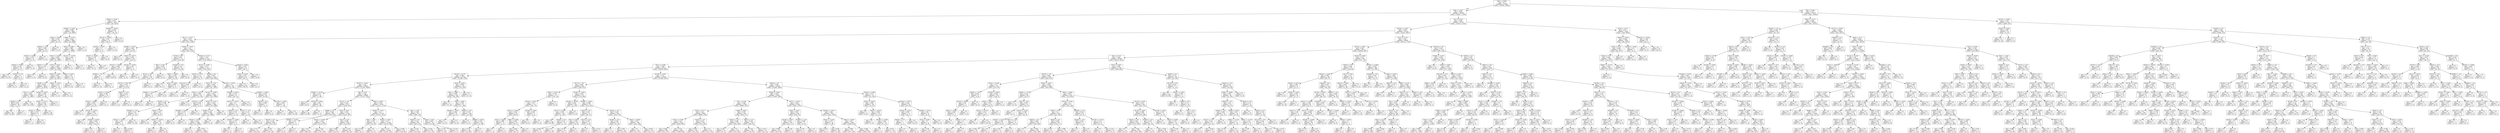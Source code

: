 digraph Tree {
node [shape=box] ;
0 [label="X[6] <= 0.098\ngini = 0.5\nsamples = 67836\nvalue = [33954, 33882]"] ;
1 [label="X[4] <= -0.197\ngini = 0.458\nsamples = 48766\nvalue = [31467, 17299]"] ;
0 -> 1 [labeldistance=2.5, labelangle=45, headlabel="True"] ;
2 [label="X[403] <= 0.001\ngini = 0.017\nsamples = 4013\nvalue = [34, 3979]"] ;
1 -> 2 ;
3 [label="X[348] <= -0.001\ngini = 0.008\nsamples = 3981\nvalue = [16, 3965]"] ;
2 -> 3 ;
4 [label="X[26] <= 0.043\ngini = 0.353\nsamples = 35\nvalue = [8, 27]"] ;
3 -> 4 ;
5 [label="X[303] <= -0.0\ngini = 0.298\nsamples = 33\nvalue = [6, 27]"] ;
4 -> 5 ;
6 [label="X[187] <= 0.009\ngini = 0.225\nsamples = 31\nvalue = [4, 27]"] ;
5 -> 6 ;
7 [label="X[443] <= 0.005\ngini = 0.128\nsamples = 29\nvalue = [2, 27]"] ;
6 -> 7 ;
8 [label="gini = 0.0\nsamples = 25\nvalue = [0, 25]"] ;
7 -> 8 ;
9 [label="X[332] <= 0.0\ngini = 0.5\nsamples = 4\nvalue = [2, 2]"] ;
7 -> 9 ;
10 [label="gini = 0.0\nsamples = 2\nvalue = [0, 2]"] ;
9 -> 10 ;
11 [label="gini = 0.0\nsamples = 2\nvalue = [2, 0]"] ;
9 -> 11 ;
12 [label="gini = 0.0\nsamples = 2\nvalue = [2, 0]"] ;
6 -> 12 ;
13 [label="gini = 0.0\nsamples = 2\nvalue = [2, 0]"] ;
5 -> 13 ;
14 [label="gini = 0.0\nsamples = 2\nvalue = [2, 0]"] ;
4 -> 14 ;
15 [label="X[48] <= 0.739\ngini = 0.004\nsamples = 3946\nvalue = [8, 3938]"] ;
3 -> 15 ;
16 [label="X[52] <= 0.693\ngini = 0.004\nsamples = 3945\nvalue = [7, 3938]"] ;
15 -> 16 ;
17 [label="X[31] <= -0.054\ngini = 0.003\nsamples = 3942\nvalue = [6, 3936]"] ;
16 -> 17 ;
18 [label="X[633] <= -0.0\ngini = 0.245\nsamples = 7\nvalue = [1, 6]"] ;
17 -> 18 ;
19 [label="gini = 0.0\nsamples = 1\nvalue = [1, 0]"] ;
18 -> 19 ;
20 [label="gini = 0.0\nsamples = 6\nvalue = [0, 6]"] ;
18 -> 20 ;
21 [label="X[73] <= 0.031\ngini = 0.003\nsamples = 3935\nvalue = [5, 3930]"] ;
17 -> 21 ;
22 [label="X[423] <= 0.001\ngini = 0.002\nsamples = 3925\nvalue = [4, 3921]"] ;
21 -> 22 ;
23 [label="X[190] <= 0.0\ngini = 0.002\nsamples = 3913\nvalue = [3, 3910]"] ;
22 -> 23 ;
24 [label="X[15] <= -0.47\ngini = 0.001\nsamples = 3843\nvalue = [1, 3842]"] ;
23 -> 24 ;
25 [label="X[549] <= 0.0\ngini = 0.041\nsamples = 48\nvalue = [1, 47]"] ;
24 -> 25 ;
26 [label="gini = 0.0\nsamples = 46\nvalue = [0, 46]"] ;
25 -> 26 ;
27 [label="gini = 0.5\nsamples = 2\nvalue = [1, 1]"] ;
25 -> 27 ;
28 [label="gini = 0.0\nsamples = 3795\nvalue = [0, 3795]"] ;
24 -> 28 ;
29 [label="X[185] <= 0.001\ngini = 0.056\nsamples = 70\nvalue = [2, 68]"] ;
23 -> 29 ;
30 [label="X[18] <= -0.721\ngini = 0.029\nsamples = 68\nvalue = [1, 67]"] ;
29 -> 30 ;
31 [label="X[102] <= -0.003\ngini = 0.219\nsamples = 8\nvalue = [1, 7]"] ;
30 -> 31 ;
32 [label="gini = 0.5\nsamples = 2\nvalue = [1, 1]"] ;
31 -> 32 ;
33 [label="gini = 0.0\nsamples = 6\nvalue = [0, 6]"] ;
31 -> 33 ;
34 [label="gini = 0.0\nsamples = 60\nvalue = [0, 60]"] ;
30 -> 34 ;
35 [label="gini = 0.5\nsamples = 2\nvalue = [1, 1]"] ;
29 -> 35 ;
36 [label="X[64] <= -0.191\ngini = 0.153\nsamples = 12\nvalue = [1, 11]"] ;
22 -> 36 ;
37 [label="gini = 0.0\nsamples = 1\nvalue = [1, 0]"] ;
36 -> 37 ;
38 [label="gini = 0.0\nsamples = 11\nvalue = [0, 11]"] ;
36 -> 38 ;
39 [label="X[86] <= 0.013\ngini = 0.18\nsamples = 10\nvalue = [1, 9]"] ;
21 -> 39 ;
40 [label="gini = 0.0\nsamples = 9\nvalue = [0, 9]"] ;
39 -> 40 ;
41 [label="gini = 0.0\nsamples = 1\nvalue = [1, 0]"] ;
39 -> 41 ;
42 [label="X[115] <= -0.076\ngini = 0.444\nsamples = 3\nvalue = [1, 2]"] ;
16 -> 42 ;
43 [label="gini = 0.0\nsamples = 2\nvalue = [0, 2]"] ;
42 -> 43 ;
44 [label="gini = 0.0\nsamples = 1\nvalue = [1, 0]"] ;
42 -> 44 ;
45 [label="gini = 0.0\nsamples = 1\nvalue = [1, 0]"] ;
15 -> 45 ;
46 [label="X[199] <= -0.005\ngini = 0.492\nsamples = 32\nvalue = [18, 14]"] ;
2 -> 46 ;
47 [label="X[273] <= -0.005\ngini = 0.34\nsamples = 23\nvalue = [18, 5]"] ;
46 -> 47 ;
48 [label="X[145] <= 0.001\ngini = 0.5\nsamples = 10\nvalue = [5, 5]"] ;
47 -> 48 ;
49 [label="X[227] <= 0.082\ngini = 0.278\nsamples = 6\nvalue = [1, 5]"] ;
48 -> 49 ;
50 [label="gini = 0.0\nsamples = 5\nvalue = [0, 5]"] ;
49 -> 50 ;
51 [label="gini = 0.0\nsamples = 1\nvalue = [1, 0]"] ;
49 -> 51 ;
52 [label="gini = 0.0\nsamples = 4\nvalue = [4, 0]"] ;
48 -> 52 ;
53 [label="gini = 0.0\nsamples = 13\nvalue = [13, 0]"] ;
47 -> 53 ;
54 [label="gini = 0.0\nsamples = 9\nvalue = [0, 9]"] ;
46 -> 54 ;
55 [label="X[1] <= 0.503\ngini = 0.418\nsamples = 44753\nvalue = [31433, 13320]"] ;
1 -> 55 ;
56 [label="X[243] <= -0.007\ngini = 0.364\nsamples = 41124\nvalue = [31287, 9837]"] ;
55 -> 56 ;
57 [label="X[11] <= -0.027\ngini = 0.323\nsamples = 2643\nvalue = [535, 2108]"] ;
56 -> 57 ;
58 [label="X[199] <= -0.021\ngini = 0.049\nsamples = 238\nvalue = [232, 6]"] ;
57 -> 58 ;
59 [label="gini = 0.0\nsamples = 2\nvalue = [0, 2]"] ;
58 -> 59 ;
60 [label="X[507] <= 0.027\ngini = 0.033\nsamples = 236\nvalue = [232, 4]"] ;
58 -> 60 ;
61 [label="X[752] <= -0.003\ngini = 0.009\nsamples = 231\nvalue = [230, 1]"] ;
60 -> 61 ;
62 [label="X[393] <= -0.0\ngini = 0.5\nsamples = 2\nvalue = [1, 1]"] ;
61 -> 62 ;
63 [label="gini = 0.0\nsamples = 1\nvalue = [1, 0]"] ;
62 -> 63 ;
64 [label="gini = 0.0\nsamples = 1\nvalue = [0, 1]"] ;
62 -> 64 ;
65 [label="gini = 0.0\nsamples = 229\nvalue = [229, 0]"] ;
61 -> 65 ;
66 [label="X[150] <= -0.019\ngini = 0.48\nsamples = 5\nvalue = [2, 3]"] ;
60 -> 66 ;
67 [label="gini = 0.0\nsamples = 2\nvalue = [2, 0]"] ;
66 -> 67 ;
68 [label="gini = 0.0\nsamples = 3\nvalue = [0, 3]"] ;
66 -> 68 ;
69 [label="X[262] <= -0.012\ngini = 0.22\nsamples = 2405\nvalue = [303, 2102]"] ;
57 -> 69 ;
70 [label="X[734] <= 0.0\ngini = 0.401\nsamples = 173\nvalue = [125, 48]"] ;
69 -> 70 ;
71 [label="X[4] <= 0.765\ngini = 0.193\nsamples = 129\nvalue = [115, 14]"] ;
70 -> 71 ;
72 [label="X[715] <= 0.0\ngini = 0.159\nsamples = 126\nvalue = [115, 11]"] ;
71 -> 72 ;
73 [label="X[175] <= 0.027\ngini = 0.135\nsamples = 124\nvalue = [115, 9]"] ;
72 -> 73 ;
74 [label="X[167] <= 0.029\ngini = 0.109\nsamples = 121\nvalue = [114, 7]"] ;
73 -> 74 ;
75 [label="X[10] <= -0.099\ngini = 0.095\nsamples = 120\nvalue = [114, 6]"] ;
74 -> 75 ;
76 [label="gini = 0.0\nsamples = 1\nvalue = [0, 1]"] ;
75 -> 76 ;
77 [label="X[118] <= -0.031\ngini = 0.081\nsamples = 119\nvalue = [114, 5]"] ;
75 -> 77 ;
78 [label="gini = 0.0\nsamples = 1\nvalue = [0, 1]"] ;
77 -> 78 ;
79 [label="X[188] <= 0.043\ngini = 0.065\nsamples = 118\nvalue = [114, 4]"] ;
77 -> 79 ;
80 [label="gini = 0.05\nsamples = 117\nvalue = [114, 3]"] ;
79 -> 80 ;
81 [label="gini = 0.0\nsamples = 1\nvalue = [0, 1]"] ;
79 -> 81 ;
82 [label="gini = 0.0\nsamples = 1\nvalue = [0, 1]"] ;
74 -> 82 ;
83 [label="X[462] <= -0.0\ngini = 0.444\nsamples = 3\nvalue = [1, 2]"] ;
73 -> 83 ;
84 [label="gini = 0.0\nsamples = 1\nvalue = [1, 0]"] ;
83 -> 84 ;
85 [label="gini = 0.0\nsamples = 2\nvalue = [0, 2]"] ;
83 -> 85 ;
86 [label="gini = 0.0\nsamples = 2\nvalue = [0, 2]"] ;
72 -> 86 ;
87 [label="gini = 0.0\nsamples = 3\nvalue = [0, 3]"] ;
71 -> 87 ;
88 [label="X[1083] <= 0.0\ngini = 0.351\nsamples = 44\nvalue = [10, 34]"] ;
70 -> 88 ;
89 [label="X[91] <= 0.005\ngini = 0.188\nsamples = 38\nvalue = [4, 34]"] ;
88 -> 89 ;
90 [label="gini = 0.0\nsamples = 27\nvalue = [0, 27]"] ;
89 -> 90 ;
91 [label="X[52] <= 0.003\ngini = 0.463\nsamples = 11\nvalue = [4, 7]"] ;
89 -> 91 ;
92 [label="X[299] <= -0.014\ngini = 0.32\nsamples = 5\nvalue = [4, 1]"] ;
91 -> 92 ;
93 [label="gini = 0.0\nsamples = 4\nvalue = [4, 0]"] ;
92 -> 93 ;
94 [label="gini = 0.0\nsamples = 1\nvalue = [0, 1]"] ;
92 -> 94 ;
95 [label="gini = 0.0\nsamples = 6\nvalue = [0, 6]"] ;
91 -> 95 ;
96 [label="gini = 0.0\nsamples = 6\nvalue = [6, 0]"] ;
88 -> 96 ;
97 [label="X[262] <= 0.123\ngini = 0.147\nsamples = 2232\nvalue = [178, 2054]"] ;
69 -> 97 ;
98 [label="X[147] <= -0.087\ngini = 0.112\nsamples = 2177\nvalue = [130, 2047]"] ;
97 -> 98 ;
99 [label="X[232] <= -0.22\ngini = 0.111\nsamples = 34\nvalue = [32, 2]"] ;
98 -> 99 ;
100 [label="X[1110] <= 0.0\ngini = 0.444\nsamples = 3\nvalue = [1, 2]"] ;
99 -> 100 ;
101 [label="gini = 0.0\nsamples = 2\nvalue = [0, 2]"] ;
100 -> 101 ;
102 [label="gini = 0.0\nsamples = 1\nvalue = [1, 0]"] ;
100 -> 102 ;
103 [label="gini = 0.0\nsamples = 31\nvalue = [31, 0]"] ;
99 -> 103 ;
104 [label="X[538] <= 0.0\ngini = 0.087\nsamples = 2143\nvalue = [98, 2045]"] ;
98 -> 104 ;
105 [label="X[221] <= -0.07\ngini = 0.045\nsamples = 2044\nvalue = [47, 1997]"] ;
104 -> 105 ;
106 [label="X[23] <= 0.071\ngini = 0.493\nsamples = 50\nvalue = [22, 28]"] ;
105 -> 106 ;
107 [label="X[536] <= 0.0\ngini = 0.388\nsamples = 38\nvalue = [10, 28]"] ;
106 -> 107 ;
108 [label="X[1094] <= -0.0\ngini = 0.153\nsamples = 24\nvalue = [2, 22]"] ;
107 -> 108 ;
109 [label="X[241] <= -0.005\ngini = 0.48\nsamples = 5\nvalue = [2, 3]"] ;
108 -> 109 ;
110 [label="gini = 0.0\nsamples = 2\nvalue = [0, 2]"] ;
109 -> 110 ;
111 [label="gini = 0.444\nsamples = 3\nvalue = [2, 1]"] ;
109 -> 111 ;
112 [label="gini = 0.0\nsamples = 19\nvalue = [0, 19]"] ;
108 -> 112 ;
113 [label="X[437] <= 0.0\ngini = 0.49\nsamples = 14\nvalue = [8, 6]"] ;
107 -> 113 ;
114 [label="gini = 0.0\nsamples = 4\nvalue = [4, 0]"] ;
113 -> 114 ;
115 [label="X[287] <= -0.018\ngini = 0.48\nsamples = 10\nvalue = [4, 6]"] ;
113 -> 115 ;
116 [label="gini = 0.0\nsamples = 2\nvalue = [0, 2]"] ;
115 -> 116 ;
117 [label="gini = 0.5\nsamples = 8\nvalue = [4, 4]"] ;
115 -> 117 ;
118 [label="gini = 0.0\nsamples = 12\nvalue = [12, 0]"] ;
106 -> 118 ;
119 [label="X[179] <= -0.094\ngini = 0.025\nsamples = 1994\nvalue = [25, 1969]"] ;
105 -> 119 ;
120 [label="X[728] <= -0.0\ngini = 0.444\nsamples = 9\nvalue = [6, 3]"] ;
119 -> 120 ;
121 [label="X[1086] <= 0.001\ngini = 0.375\nsamples = 4\nvalue = [1, 3]"] ;
120 -> 121 ;
122 [label="gini = 0.0\nsamples = 3\nvalue = [0, 3]"] ;
121 -> 122 ;
123 [label="gini = 0.0\nsamples = 1\nvalue = [1, 0]"] ;
121 -> 123 ;
124 [label="gini = 0.0\nsamples = 5\nvalue = [5, 0]"] ;
120 -> 124 ;
125 [label="X[187] <= 0.252\ngini = 0.019\nsamples = 1985\nvalue = [19, 1966]"] ;
119 -> 125 ;
126 [label="X[246] <= 0.13\ngini = 0.016\nsamples = 1982\nvalue = [16, 1966]"] ;
125 -> 126 ;
127 [label="X[534] <= -0.007\ngini = 0.014\nsamples = 1980\nvalue = [14, 1966]"] ;
126 -> 127 ;
128 [label="gini = 0.5\nsamples = 6\nvalue = [3, 3]"] ;
127 -> 128 ;
129 [label="gini = 0.011\nsamples = 1974\nvalue = [11, 1963]"] ;
127 -> 129 ;
130 [label="gini = 0.0\nsamples = 2\nvalue = [2, 0]"] ;
126 -> 130 ;
131 [label="gini = 0.0\nsamples = 3\nvalue = [3, 0]"] ;
125 -> 131 ;
132 [label="X[370] <= -0.001\ngini = 0.5\nsamples = 99\nvalue = [51, 48]"] ;
104 -> 132 ;
133 [label="X[208] <= 0.014\ngini = 0.332\nsamples = 57\nvalue = [45, 12]"] ;
132 -> 133 ;
134 [label="X[147] <= -0.007\ngini = 0.5\nsamples = 24\nvalue = [12, 12]"] ;
133 -> 134 ;
135 [label="X[530] <= 0.0\ngini = 0.337\nsamples = 14\nvalue = [11, 3]"] ;
134 -> 135 ;
136 [label="gini = 0.0\nsamples = 10\nvalue = [10, 0]"] ;
135 -> 136 ;
137 [label="X[260] <= -0.003\ngini = 0.375\nsamples = 4\nvalue = [1, 3]"] ;
135 -> 137 ;
138 [label="gini = 0.0\nsamples = 3\nvalue = [0, 3]"] ;
137 -> 138 ;
139 [label="gini = 0.0\nsamples = 1\nvalue = [1, 0]"] ;
137 -> 139 ;
140 [label="X[751] <= -0.0\ngini = 0.18\nsamples = 10\nvalue = [1, 9]"] ;
134 -> 140 ;
141 [label="gini = 0.0\nsamples = 1\nvalue = [1, 0]"] ;
140 -> 141 ;
142 [label="gini = 0.0\nsamples = 9\nvalue = [0, 9]"] ;
140 -> 142 ;
143 [label="gini = 0.0\nsamples = 33\nvalue = [33, 0]"] ;
133 -> 143 ;
144 [label="X[308] <= -0.001\ngini = 0.245\nsamples = 42\nvalue = [6, 36]"] ;
132 -> 144 ;
145 [label="X[534] <= 0.0\ngini = 0.408\nsamples = 7\nvalue = [5, 2]"] ;
144 -> 145 ;
146 [label="gini = 0.0\nsamples = 5\nvalue = [5, 0]"] ;
145 -> 146 ;
147 [label="gini = 0.0\nsamples = 2\nvalue = [0, 2]"] ;
145 -> 147 ;
148 [label="X[1126] <= -0.002\ngini = 0.056\nsamples = 35\nvalue = [1, 34]"] ;
144 -> 148 ;
149 [label="gini = 0.0\nsamples = 1\nvalue = [1, 0]"] ;
148 -> 149 ;
150 [label="gini = 0.0\nsamples = 34\nvalue = [0, 34]"] ;
148 -> 150 ;
151 [label="X[420] <= 0.001\ngini = 0.222\nsamples = 55\nvalue = [48, 7]"] ;
97 -> 151 ;
152 [label="X[36] <= 0.429\ngini = 0.04\nsamples = 49\nvalue = [48, 1]"] ;
151 -> 152 ;
153 [label="gini = 0.0\nsamples = 48\nvalue = [48, 0]"] ;
152 -> 153 ;
154 [label="gini = 0.0\nsamples = 1\nvalue = [0, 1]"] ;
152 -> 154 ;
155 [label="gini = 0.0\nsamples = 6\nvalue = [0, 6]"] ;
151 -> 155 ;
156 [label="X[12] <= 0.313\ngini = 0.321\nsamples = 38481\nvalue = [30752, 7729]"] ;
56 -> 156 ;
157 [label="X[274] <= 0.001\ngini = 0.287\nsamples = 36771\nvalue = [30384, 6387]"] ;
156 -> 157 ;
158 [label="X[2] <= 0.719\ngini = 0.265\nsamples = 35906\nvalue = [30253, 5653]"] ;
157 -> 158 ;
159 [label="X[21] <= 0.008\ngini = 0.244\nsamples = 34114\nvalue = [29269, 4845]"] ;
158 -> 159 ;
160 [label="X[118] <= 0.178\ngini = 0.168\nsamples = 19158\nvalue = [17389, 1769]"] ;
159 -> 160 ;
161 [label="X[197] <= -0.033\ngini = 0.16\nsamples = 19003\nvalue = [17334, 1669]"] ;
160 -> 161 ;
162 [label="X[208] <= -0.128\ngini = 0.222\nsamples = 55\nvalue = [7, 48]"] ;
161 -> 162 ;
163 [label="gini = 0.0\nsamples = 6\nvalue = [6, 0]"] ;
162 -> 163 ;
164 [label="X[756] <= 0.004\ngini = 0.04\nsamples = 49\nvalue = [1, 48]"] ;
162 -> 164 ;
165 [label="gini = 0.0\nsamples = 48\nvalue = [0, 48]"] ;
164 -> 165 ;
166 [label="gini = 0.0\nsamples = 1\nvalue = [1, 0]"] ;
164 -> 166 ;
167 [label="X[9] <= -0.29\ngini = 0.156\nsamples = 18948\nvalue = [17327, 1621]"] ;
161 -> 167 ;
168 [label="X[773] <= -0.0\ngini = 0.291\nsamples = 2557\nvalue = [2106, 451]"] ;
167 -> 168 ;
169 [label="X[398] <= 0.0\ngini = 0.168\nsamples = 963\nvalue = [874, 89]"] ;
168 -> 169 ;
170 [label="X[370] <= 0.0\ngini = 0.162\nsamples = 958\nvalue = [873, 85]"] ;
169 -> 170 ;
171 [label="gini = 0.117\nsamples = 721\nvalue = [676, 45]"] ;
170 -> 171 ;
172 [label="gini = 0.281\nsamples = 237\nvalue = [197, 40]"] ;
170 -> 172 ;
173 [label="X[380] <= -0.005\ngini = 0.32\nsamples = 5\nvalue = [1, 4]"] ;
169 -> 173 ;
174 [label="gini = 0.0\nsamples = 4\nvalue = [0, 4]"] ;
173 -> 174 ;
175 [label="gini = 0.0\nsamples = 1\nvalue = [1, 0]"] ;
173 -> 175 ;
176 [label="X[53] <= 0.011\ngini = 0.351\nsamples = 1594\nvalue = [1232, 362]"] ;
168 -> 176 ;
177 [label="X[162] <= -0.004\ngini = 0.318\nsamples = 1390\nvalue = [1114, 276]"] ;
176 -> 177 ;
178 [label="gini = 0.21\nsamples = 419\nvalue = [369, 50]"] ;
177 -> 178 ;
179 [label="gini = 0.357\nsamples = 971\nvalue = [745, 226]"] ;
177 -> 179 ;
180 [label="X[127] <= 0.0\ngini = 0.488\nsamples = 204\nvalue = [118, 86]"] ;
176 -> 180 ;
181 [label="gini = 0.494\nsamples = 121\nvalue = [54, 67]"] ;
180 -> 181 ;
182 [label="gini = 0.353\nsamples = 83\nvalue = [64, 19]"] ;
180 -> 182 ;
183 [label="X[36] <= 0.644\ngini = 0.133\nsamples = 16391\nvalue = [15221, 1170]"] ;
167 -> 183 ;
184 [label="X[260] <= -0.015\ngini = 0.12\nsamples = 15734\nvalue = [14722, 1012]"] ;
183 -> 184 ;
185 [label="X[8] <= -0.06\ngini = 0.291\nsamples = 34\nvalue = [6, 28]"] ;
184 -> 185 ;
186 [label="gini = 0.245\nsamples = 7\nvalue = [6, 1]"] ;
185 -> 186 ;
187 [label="gini = 0.0\nsamples = 27\nvalue = [0, 27]"] ;
185 -> 187 ;
188 [label="X[454] <= 0.001\ngini = 0.117\nsamples = 15700\nvalue = [14716, 984]"] ;
184 -> 188 ;
189 [label="gini = 0.112\nsamples = 15479\nvalue = [14557, 922]"] ;
188 -> 189 ;
190 [label="gini = 0.404\nsamples = 221\nvalue = [159, 62]"] ;
188 -> 190 ;
191 [label="X[0] <= 1.297\ngini = 0.365\nsamples = 657\nvalue = [499, 158]"] ;
183 -> 191 ;
192 [label="X[365] <= 0.0\ngini = 0.321\nsamples = 607\nvalue = [485, 122]"] ;
191 -> 192 ;
193 [label="gini = 0.216\nsamples = 357\nvalue = [313, 44]"] ;
192 -> 193 ;
194 [label="gini = 0.429\nsamples = 250\nvalue = [172, 78]"] ;
192 -> 194 ;
195 [label="X[18] <= 0.04\ngini = 0.403\nsamples = 50\nvalue = [14, 36]"] ;
191 -> 195 ;
196 [label="gini = 0.278\nsamples = 42\nvalue = [7, 35]"] ;
195 -> 196 ;
197 [label="gini = 0.219\nsamples = 8\nvalue = [7, 1]"] ;
195 -> 197 ;
198 [label="X[18] <= 0.033\ngini = 0.458\nsamples = 155\nvalue = [55, 100]"] ;
160 -> 198 ;
199 [label="X[0] <= -0.906\ngini = 0.399\nsamples = 138\nvalue = [38, 100]"] ;
198 -> 199 ;
200 [label="gini = 0.0\nsamples = 11\nvalue = [11, 0]"] ;
199 -> 200 ;
201 [label="X[9] <= -0.062\ngini = 0.335\nsamples = 127\nvalue = [27, 100]"] ;
199 -> 201 ;
202 [label="X[299] <= -0.001\ngini = 0.444\nsamples = 18\nvalue = [12, 6]"] ;
201 -> 202 ;
203 [label="gini = 0.0\nsamples = 12\nvalue = [12, 0]"] ;
202 -> 203 ;
204 [label="gini = 0.0\nsamples = 6\nvalue = [0, 6]"] ;
202 -> 204 ;
205 [label="X[354] <= -0.0\ngini = 0.237\nsamples = 109\nvalue = [15, 94]"] ;
201 -> 205 ;
206 [label="gini = 0.0\nsamples = 3\nvalue = [3, 0]"] ;
205 -> 206 ;
207 [label="X[446] <= 0.001\ngini = 0.201\nsamples = 106\nvalue = [12, 94]"] ;
205 -> 207 ;
208 [label="gini = 0.174\nsamples = 104\nvalue = [10, 94]"] ;
207 -> 208 ;
209 [label="gini = 0.0\nsamples = 2\nvalue = [2, 0]"] ;
207 -> 209 ;
210 [label="gini = 0.0\nsamples = 17\nvalue = [17, 0]"] ;
198 -> 210 ;
211 [label="X[158] <= -0.051\ngini = 0.327\nsamples = 14956\nvalue = [11880, 3076]"] ;
159 -> 211 ;
212 [label="X[773] <= -0.0\ngini = 0.482\nsamples = 692\nvalue = [280, 412]"] ;
211 -> 212 ;
213 [label="X[56] <= 0.576\ngini = 0.236\nsamples = 117\nvalue = [101, 16]"] ;
212 -> 213 ;
214 [label="X[255] <= 0.001\ngini = 0.19\nsamples = 113\nvalue = [101, 12]"] ;
213 -> 214 ;
215 [label="X[72] <= -0.036\ngini = 0.138\nsamples = 107\nvalue = [99, 8]"] ;
214 -> 215 ;
216 [label="X[12] <= 0.062\ngini = 0.486\nsamples = 12\nvalue = [7, 5]"] ;
215 -> 216 ;
217 [label="gini = 0.0\nsamples = 7\nvalue = [7, 0]"] ;
216 -> 217 ;
218 [label="gini = 0.0\nsamples = 5\nvalue = [0, 5]"] ;
216 -> 218 ;
219 [label="X[89] <= 0.598\ngini = 0.061\nsamples = 95\nvalue = [92, 3]"] ;
215 -> 219 ;
220 [label="gini = 0.042\nsamples = 94\nvalue = [92, 2]"] ;
219 -> 220 ;
221 [label="gini = 0.0\nsamples = 1\nvalue = [0, 1]"] ;
219 -> 221 ;
222 [label="X[258] <= 0.001\ngini = 0.444\nsamples = 6\nvalue = [2, 4]"] ;
214 -> 222 ;
223 [label="gini = 0.0\nsamples = 4\nvalue = [0, 4]"] ;
222 -> 223 ;
224 [label="gini = 0.0\nsamples = 2\nvalue = [2, 0]"] ;
222 -> 224 ;
225 [label="gini = 0.0\nsamples = 4\nvalue = [0, 4]"] ;
213 -> 225 ;
226 [label="X[259] <= -0.003\ngini = 0.429\nsamples = 575\nvalue = [179, 396]"] ;
212 -> 226 ;
227 [label="X[144] <= -0.029\ngini = 0.056\nsamples = 104\nvalue = [3, 101]"] ;
226 -> 227 ;
228 [label="X[117] <= 0.007\ngini = 0.019\nsamples = 102\nvalue = [1, 101]"] ;
227 -> 228 ;
229 [label="gini = 0.0\nsamples = 89\nvalue = [0, 89]"] ;
228 -> 229 ;
230 [label="X[334] <= 0.0\ngini = 0.142\nsamples = 13\nvalue = [1, 12]"] ;
228 -> 230 ;
231 [label="gini = 0.444\nsamples = 3\nvalue = [1, 2]"] ;
230 -> 231 ;
232 [label="gini = 0.0\nsamples = 10\nvalue = [0, 10]"] ;
230 -> 232 ;
233 [label="gini = 0.0\nsamples = 2\nvalue = [2, 0]"] ;
227 -> 233 ;
234 [label="X[269] <= -0.001\ngini = 0.468\nsamples = 471\nvalue = [176, 295]"] ;
226 -> 234 ;
235 [label="X[425] <= 0.0\ngini = 0.427\nsamples = 55\nvalue = [38, 17]"] ;
234 -> 235 ;
236 [label="X[3] <= 0.304\ngini = 0.325\nsamples = 44\nvalue = [35, 9]"] ;
235 -> 236 ;
237 [label="gini = 0.278\nsamples = 42\nvalue = [35, 7]"] ;
236 -> 237 ;
238 [label="gini = 0.0\nsamples = 2\nvalue = [0, 2]"] ;
236 -> 238 ;
239 [label="X[372] <= 0.0\ngini = 0.397\nsamples = 11\nvalue = [3, 8]"] ;
235 -> 239 ;
240 [label="gini = 0.0\nsamples = 7\nvalue = [0, 7]"] ;
239 -> 240 ;
241 [label="gini = 0.375\nsamples = 4\nvalue = [3, 1]"] ;
239 -> 241 ;
242 [label="X[226] <= -0.0\ngini = 0.443\nsamples = 416\nvalue = [138, 278]"] ;
234 -> 242 ;
243 [label="X[749] <= -0.0\ngini = 0.495\nsamples = 67\nvalue = [37, 30]"] ;
242 -> 243 ;
244 [label="gini = 0.0\nsamples = 11\nvalue = [11, 0]"] ;
243 -> 244 ;
245 [label="gini = 0.497\nsamples = 56\nvalue = [26, 30]"] ;
243 -> 245 ;
246 [label="X[93] <= -0.009\ngini = 0.411\nsamples = 349\nvalue = [101, 248]"] ;
242 -> 246 ;
247 [label="gini = 0.3\nsamples = 136\nvalue = [25, 111]"] ;
246 -> 247 ;
248 [label="gini = 0.459\nsamples = 213\nvalue = [76, 137]"] ;
246 -> 248 ;
249 [label="X[445] <= 0.0\ngini = 0.304\nsamples = 14264\nvalue = [11600, 2664]"] ;
211 -> 249 ;
250 [label="X[208] <= 0.004\ngini = 0.291\nsamples = 14047\nvalue = [11565, 2482]"] ;
249 -> 250 ;
251 [label="X[7] <= 0.228\ngini = 0.238\nsamples = 10541\nvalue = [9084, 1457]"] ;
250 -> 251 ;
252 [label="X[35] <= 0.577\ngini = 0.212\nsamples = 9846\nvalue = [8660, 1186]"] ;
251 -> 252 ;
253 [label="X[10] <= -0.309\ngini = 0.19\nsamples = 9341\nvalue = [8350, 991]"] ;
252 -> 253 ;
254 [label="gini = 0.404\nsamples = 488\nvalue = [351, 137]"] ;
253 -> 254 ;
255 [label="gini = 0.174\nsamples = 8853\nvalue = [7999, 854]"] ;
253 -> 255 ;
256 [label="X[245] <= -0.0\ngini = 0.474\nsamples = 505\nvalue = [310, 195]"] ;
252 -> 256 ;
257 [label="gini = 0.326\nsamples = 195\nvalue = [155, 40]"] ;
256 -> 257 ;
258 [label="gini = 0.5\nsamples = 310\nvalue = [155, 155]"] ;
256 -> 258 ;
259 [label="X[96] <= 0.002\ngini = 0.476\nsamples = 695\nvalue = [424, 271]"] ;
251 -> 259 ;
260 [label="X[291] <= -0.0\ngini = 0.499\nsamples = 510\nvalue = [264, 246]"] ;
259 -> 260 ;
261 [label="gini = 0.161\nsamples = 34\nvalue = [31, 3]"] ;
260 -> 261 ;
262 [label="gini = 0.5\nsamples = 476\nvalue = [233, 243]"] ;
260 -> 262 ;
263 [label="X[612] <= 0.0\ngini = 0.234\nsamples = 185\nvalue = [160, 25]"] ;
259 -> 263 ;
264 [label="gini = 0.128\nsamples = 146\nvalue = [136, 10]"] ;
263 -> 264 ;
265 [label="gini = 0.473\nsamples = 39\nvalue = [24, 15]"] ;
263 -> 265 ;
266 [label="X[57] <= -0.024\ngini = 0.414\nsamples = 3506\nvalue = [2481, 1025]"] ;
250 -> 266 ;
267 [label="X[63] <= 0.315\ngini = 0.097\nsamples = 449\nvalue = [426, 23]"] ;
266 -> 267 ;
268 [label="X[148] <= 0.041\ngini = 0.075\nsamples = 438\nvalue = [421, 17]"] ;
267 -> 268 ;
269 [label="gini = 0.063\nsamples = 433\nvalue = [419, 14]"] ;
268 -> 269 ;
270 [label="gini = 0.48\nsamples = 5\nvalue = [2, 3]"] ;
268 -> 270 ;
271 [label="X[1087] <= -0.0\ngini = 0.496\nsamples = 11\nvalue = [5, 6]"] ;
267 -> 271 ;
272 [label="gini = 0.278\nsamples = 6\nvalue = [5, 1]"] ;
271 -> 272 ;
273 [label="gini = 0.0\nsamples = 5\nvalue = [0, 5]"] ;
271 -> 273 ;
274 [label="X[204] <= -0.053\ngini = 0.441\nsamples = 3057\nvalue = [2055, 1002]"] ;
266 -> 274 ;
275 [label="X[33] <= -0.105\ngini = 0.167\nsamples = 76\nvalue = [7, 69]"] ;
274 -> 275 ;
276 [label="gini = 0.245\nsamples = 7\nvalue = [6, 1]"] ;
275 -> 276 ;
277 [label="gini = 0.029\nsamples = 69\nvalue = [1, 68]"] ;
275 -> 277 ;
278 [label="X[93] <= -0.069\ngini = 0.43\nsamples = 2981\nvalue = [2048, 933]"] ;
274 -> 278 ;
279 [label="gini = 0.498\nsamples = 357\nvalue = [167, 190]"] ;
278 -> 279 ;
280 [label="gini = 0.406\nsamples = 2624\nvalue = [1881, 743]"] ;
278 -> 280 ;
281 [label="X[474] <= 0.006\ngini = 0.271\nsamples = 217\nvalue = [35, 182]"] ;
249 -> 281 ;
282 [label="X[35] <= -0.029\ngini = 0.095\nsamples = 181\nvalue = [9, 172]"] ;
281 -> 282 ;
283 [label="gini = 0.0\nsamples = 5\nvalue = [5, 0]"] ;
282 -> 283 ;
284 [label="X[41] <= -0.429\ngini = 0.044\nsamples = 176\nvalue = [4, 172]"] ;
282 -> 284 ;
285 [label="gini = 0.0\nsamples = 1\nvalue = [1, 0]"] ;
284 -> 285 ;
286 [label="X[194] <= -0.008\ngini = 0.034\nsamples = 175\nvalue = [3, 172]"] ;
284 -> 286 ;
287 [label="gini = 0.0\nsamples = 1\nvalue = [1, 0]"] ;
286 -> 287 ;
288 [label="gini = 0.023\nsamples = 174\nvalue = [2, 172]"] ;
286 -> 288 ;
289 [label="X[191] <= 0.073\ngini = 0.401\nsamples = 36\nvalue = [26, 10]"] ;
281 -> 289 ;
290 [label="X[333] <= -0.011\ngini = 0.091\nsamples = 21\nvalue = [20, 1]"] ;
289 -> 290 ;
291 [label="X[628] <= -0.0\ngini = 0.5\nsamples = 2\nvalue = [1, 1]"] ;
290 -> 291 ;
292 [label="gini = 0.0\nsamples = 1\nvalue = [1, 0]"] ;
291 -> 292 ;
293 [label="gini = 0.0\nsamples = 1\nvalue = [0, 1]"] ;
291 -> 293 ;
294 [label="gini = 0.0\nsamples = 19\nvalue = [19, 0]"] ;
290 -> 294 ;
295 [label="X[369] <= -0.012\ngini = 0.48\nsamples = 15\nvalue = [6, 9]"] ;
289 -> 295 ;
296 [label="X[13] <= 0.002\ngini = 0.5\nsamples = 12\nvalue = [6, 6]"] ;
295 -> 296 ;
297 [label="gini = 0.48\nsamples = 10\nvalue = [4, 6]"] ;
296 -> 297 ;
298 [label="gini = 0.0\nsamples = 2\nvalue = [2, 0]"] ;
296 -> 298 ;
299 [label="gini = 0.0\nsamples = 3\nvalue = [0, 3]"] ;
295 -> 299 ;
300 [label="X[23] <= 0.007\ngini = 0.495\nsamples = 1792\nvalue = [984, 808]"] ;
158 -> 300 ;
301 [label="X[279] <= -0.0\ngini = 0.485\nsamples = 1632\nvalue = [958, 674]"] ;
300 -> 301 ;
302 [label="X[32] <= -0.249\ngini = 0.13\nsamples = 143\nvalue = [133, 10]"] ;
301 -> 302 ;
303 [label="X[392] <= -0.0\ngini = 0.444\nsamples = 9\nvalue = [3, 6]"] ;
302 -> 303 ;
304 [label="X[215] <= 0.002\ngini = 0.48\nsamples = 5\nvalue = [3, 2]"] ;
303 -> 304 ;
305 [label="X[43] <= -0.081\ngini = 0.444\nsamples = 3\nvalue = [1, 2]"] ;
304 -> 305 ;
306 [label="gini = 0.0\nsamples = 1\nvalue = [0, 1]"] ;
305 -> 306 ;
307 [label="X[405] <= -0.0\ngini = 0.5\nsamples = 2\nvalue = [1, 1]"] ;
305 -> 307 ;
308 [label="gini = 0.0\nsamples = 1\nvalue = [0, 1]"] ;
307 -> 308 ;
309 [label="gini = 0.0\nsamples = 1\nvalue = [1, 0]"] ;
307 -> 309 ;
310 [label="gini = 0.0\nsamples = 2\nvalue = [2, 0]"] ;
304 -> 310 ;
311 [label="gini = 0.0\nsamples = 4\nvalue = [0, 4]"] ;
303 -> 311 ;
312 [label="X[238] <= 0.034\ngini = 0.058\nsamples = 134\nvalue = [130, 4]"] ;
302 -> 312 ;
313 [label="X[30] <= 0.062\ngini = 0.03\nsamples = 132\nvalue = [130, 2]"] ;
312 -> 313 ;
314 [label="X[221] <= -0.113\ngini = 0.015\nsamples = 131\nvalue = [130, 1]"] ;
313 -> 314 ;
315 [label="gini = 0.0\nsamples = 1\nvalue = [0, 1]"] ;
314 -> 315 ;
316 [label="gini = 0.0\nsamples = 130\nvalue = [130, 0]"] ;
314 -> 316 ;
317 [label="gini = 0.0\nsamples = 1\nvalue = [0, 1]"] ;
313 -> 317 ;
318 [label="gini = 0.0\nsamples = 2\nvalue = [0, 2]"] ;
312 -> 318 ;
319 [label="X[40] <= -0.021\ngini = 0.494\nsamples = 1489\nvalue = [825, 664]"] ;
301 -> 319 ;
320 [label="X[636] <= -0.0\ngini = 0.242\nsamples = 64\nvalue = [55, 9]"] ;
319 -> 320 ;
321 [label="gini = 0.0\nsamples = 13\nvalue = [13, 0]"] ;
320 -> 321 ;
322 [label="X[237] <= 0.0\ngini = 0.291\nsamples = 51\nvalue = [42, 9]"] ;
320 -> 322 ;
323 [label="gini = 0.0\nsamples = 1\nvalue = [0, 1]"] ;
322 -> 323 ;
324 [label="X[275] <= 0.001\ngini = 0.269\nsamples = 50\nvalue = [42, 8]"] ;
322 -> 324 ;
325 [label="X[182] <= -0.015\ngini = 0.328\nsamples = 29\nvalue = [23, 6]"] ;
324 -> 325 ;
326 [label="gini = 0.293\nsamples = 28\nvalue = [23, 5]"] ;
325 -> 326 ;
327 [label="gini = 0.0\nsamples = 1\nvalue = [0, 1]"] ;
325 -> 327 ;
328 [label="X[617] <= -0.0\ngini = 0.172\nsamples = 21\nvalue = [19, 2]"] ;
324 -> 328 ;
329 [label="gini = 0.26\nsamples = 13\nvalue = [11, 2]"] ;
328 -> 329 ;
330 [label="gini = 0.0\nsamples = 8\nvalue = [8, 0]"] ;
328 -> 330 ;
331 [label="X[26] <= 0.006\ngini = 0.497\nsamples = 1425\nvalue = [770, 655]"] ;
319 -> 331 ;
332 [label="X[353] <= 0.002\ngini = 0.5\nsamples = 877\nvalue = [435, 442]"] ;
331 -> 332 ;
333 [label="X[297] <= 0.0\ngini = 0.5\nsamples = 849\nvalue = [412, 437]"] ;
332 -> 333 ;
334 [label="X[492] <= -0.0\ngini = 0.489\nsamples = 452\nvalue = [192, 260]"] ;
333 -> 334 ;
335 [label="gini = 0.0\nsamples = 11\nvalue = [0, 11]"] ;
334 -> 335 ;
336 [label="gini = 0.492\nsamples = 441\nvalue = [192, 249]"] ;
334 -> 336 ;
337 [label="X[361] <= 0.0\ngini = 0.494\nsamples = 397\nvalue = [220, 177]"] ;
333 -> 337 ;
338 [label="gini = 0.165\nsamples = 22\nvalue = [20, 2]"] ;
337 -> 338 ;
339 [label="gini = 0.498\nsamples = 375\nvalue = [200, 175]"] ;
337 -> 339 ;
340 [label="X[1095] <= -0.0\ngini = 0.293\nsamples = 28\nvalue = [23, 5]"] ;
332 -> 340 ;
341 [label="X[456] <= -0.0\ngini = 0.444\nsamples = 3\nvalue = [1, 2]"] ;
340 -> 341 ;
342 [label="gini = 0.0\nsamples = 1\nvalue = [1, 0]"] ;
341 -> 342 ;
343 [label="gini = 0.0\nsamples = 2\nvalue = [0, 2]"] ;
341 -> 343 ;
344 [label="X[179] <= -0.013\ngini = 0.211\nsamples = 25\nvalue = [22, 3]"] ;
340 -> 344 ;
345 [label="gini = 0.0\nsamples = 1\nvalue = [0, 1]"] ;
344 -> 345 ;
346 [label="gini = 0.153\nsamples = 24\nvalue = [22, 2]"] ;
344 -> 346 ;
347 [label="X[110] <= 0.031\ngini = 0.475\nsamples = 548\nvalue = [335, 213]"] ;
331 -> 347 ;
348 [label="X[114] <= 0.001\ngini = 0.469\nsamples = 533\nvalue = [333, 200]"] ;
347 -> 348 ;
349 [label="X[454] <= -0.0\ngini = 0.482\nsamples = 459\nvalue = [273, 186]"] ;
348 -> 349 ;
350 [label="gini = 0.0\nsamples = 14\nvalue = [14, 0]"] ;
349 -> 350 ;
351 [label="gini = 0.487\nsamples = 445\nvalue = [259, 186]"] ;
349 -> 351 ;
352 [label="X[356] <= -0.0\ngini = 0.307\nsamples = 74\nvalue = [60, 14]"] ;
348 -> 352 ;
353 [label="gini = 0.0\nsamples = 14\nvalue = [14, 0]"] ;
352 -> 353 ;
354 [label="gini = 0.358\nsamples = 60\nvalue = [46, 14]"] ;
352 -> 354 ;
355 [label="X[176] <= 0.001\ngini = 0.231\nsamples = 15\nvalue = [2, 13]"] ;
347 -> 355 ;
356 [label="gini = 0.0\nsamples = 1\nvalue = [1, 0]"] ;
355 -> 356 ;
357 [label="X[26] <= 0.006\ngini = 0.133\nsamples = 14\nvalue = [1, 13]"] ;
355 -> 357 ;
358 [label="gini = 0.245\nsamples = 7\nvalue = [1, 6]"] ;
357 -> 358 ;
359 [label="gini = 0.0\nsamples = 7\nvalue = [0, 7]"] ;
357 -> 359 ;
360 [label="X[363] <= 0.0\ngini = 0.272\nsamples = 160\nvalue = [26, 134]"] ;
300 -> 360 ;
361 [label="X[1122] <= 0.0\ngini = 0.051\nsamples = 77\nvalue = [2, 75]"] ;
360 -> 361 ;
362 [label="gini = 0.0\nsamples = 60\nvalue = [0, 60]"] ;
361 -> 362 ;
363 [label="X[241] <= 0.001\ngini = 0.208\nsamples = 17\nvalue = [2, 15]"] ;
361 -> 363 ;
364 [label="gini = 0.0\nsamples = 1\nvalue = [1, 0]"] ;
363 -> 364 ;
365 [label="X[459] <= 0.0\ngini = 0.117\nsamples = 16\nvalue = [1, 15]"] ;
363 -> 365 ;
366 [label="gini = 0.0\nsamples = 11\nvalue = [0, 11]"] ;
365 -> 366 ;
367 [label="X[7] <= 0.12\ngini = 0.32\nsamples = 5\nvalue = [1, 4]"] ;
365 -> 367 ;
368 [label="gini = 0.0\nsamples = 4\nvalue = [0, 4]"] ;
367 -> 368 ;
369 [label="gini = 0.0\nsamples = 1\nvalue = [1, 0]"] ;
367 -> 369 ;
370 [label="X[453] <= -0.0\ngini = 0.411\nsamples = 83\nvalue = [24, 59]"] ;
360 -> 370 ;
371 [label="X[40] <= -0.006\ngini = 0.387\nsamples = 80\nvalue = [21, 59]"] ;
370 -> 371 ;
372 [label="X[624] <= -0.0\ngini = 0.44\nsamples = 55\nvalue = [18, 37]"] ;
371 -> 372 ;
373 [label="X[180] <= -0.0\ngini = 0.499\nsamples = 29\nvalue = [14, 15]"] ;
372 -> 373 ;
374 [label="X[257] <= -0.0\ngini = 0.48\nsamples = 25\nvalue = [10, 15]"] ;
373 -> 374 ;
375 [label="gini = 0.0\nsamples = 3\nvalue = [3, 0]"] ;
374 -> 375 ;
376 [label="gini = 0.434\nsamples = 22\nvalue = [7, 15]"] ;
374 -> 376 ;
377 [label="gini = 0.0\nsamples = 4\nvalue = [4, 0]"] ;
373 -> 377 ;
378 [label="X[69] <= 0.005\ngini = 0.26\nsamples = 26\nvalue = [4, 22]"] ;
372 -> 378 ;
379 [label="X[66] <= -0.118\ngini = 0.117\nsamples = 16\nvalue = [1, 15]"] ;
378 -> 379 ;
380 [label="gini = 0.278\nsamples = 6\nvalue = [1, 5]"] ;
379 -> 380 ;
381 [label="gini = 0.0\nsamples = 10\nvalue = [0, 10]"] ;
379 -> 381 ;
382 [label="X[63] <= -0.159\ngini = 0.42\nsamples = 10\nvalue = [3, 7]"] ;
378 -> 382 ;
383 [label="gini = 0.49\nsamples = 7\nvalue = [3, 4]"] ;
382 -> 383 ;
384 [label="gini = 0.0\nsamples = 3\nvalue = [0, 3]"] ;
382 -> 384 ;
385 [label="X[528] <= 0.0\ngini = 0.211\nsamples = 25\nvalue = [3, 22]"] ;
371 -> 385 ;
386 [label="gini = 0.0\nsamples = 12\nvalue = [0, 12]"] ;
385 -> 386 ;
387 [label="X[554] <= 0.0\ngini = 0.355\nsamples = 13\nvalue = [3, 10]"] ;
385 -> 387 ;
388 [label="X[1125] <= -0.0\ngini = 0.444\nsamples = 9\nvalue = [3, 6]"] ;
387 -> 388 ;
389 [label="gini = 0.0\nsamples = 1\nvalue = [1, 0]"] ;
388 -> 389 ;
390 [label="gini = 0.375\nsamples = 8\nvalue = [2, 6]"] ;
388 -> 390 ;
391 [label="gini = 0.0\nsamples = 4\nvalue = [0, 4]"] ;
387 -> 391 ;
392 [label="gini = 0.0\nsamples = 3\nvalue = [3, 0]"] ;
370 -> 392 ;
393 [label="X[242] <= 0.002\ngini = 0.257\nsamples = 865\nvalue = [131, 734]"] ;
157 -> 393 ;
394 [label="X[355] <= 0.0\ngini = 0.498\nsamples = 197\nvalue = [104, 93]"] ;
393 -> 394 ;
395 [label="X[343] <= -0.007\ngini = 0.396\nsamples = 136\nvalue = [99, 37]"] ;
394 -> 395 ;
396 [label="X[325] <= 0.013\ngini = 0.308\nsamples = 21\nvalue = [4, 17]"] ;
395 -> 396 ;
397 [label="gini = 0.0\nsamples = 3\nvalue = [3, 0]"] ;
396 -> 397 ;
398 [label="X[265] <= 0.032\ngini = 0.105\nsamples = 18\nvalue = [1, 17]"] ;
396 -> 398 ;
399 [label="gini = 0.0\nsamples = 16\nvalue = [0, 16]"] ;
398 -> 399 ;
400 [label="gini = 0.5\nsamples = 2\nvalue = [1, 1]"] ;
398 -> 400 ;
401 [label="X[540] <= 0.0\ngini = 0.287\nsamples = 115\nvalue = [95, 20]"] ;
395 -> 401 ;
402 [label="X[776] <= 0.001\ngini = 0.182\nsamples = 99\nvalue = [89, 10]"] ;
401 -> 402 ;
403 [label="X[471] <= -0.004\ngini = 0.105\nsamples = 90\nvalue = [85, 5]"] ;
402 -> 403 ;
404 [label="X[557] <= -0.0\ngini = 0.48\nsamples = 5\nvalue = [2, 3]"] ;
403 -> 404 ;
405 [label="gini = 0.0\nsamples = 3\nvalue = [0, 3]"] ;
404 -> 405 ;
406 [label="gini = 0.0\nsamples = 2\nvalue = [2, 0]"] ;
404 -> 406 ;
407 [label="X[727] <= 0.001\ngini = 0.046\nsamples = 85\nvalue = [83, 2]"] ;
403 -> 407 ;
408 [label="X[248] <= -0.009\ngini = 0.024\nsamples = 84\nvalue = [83, 1]"] ;
407 -> 408 ;
409 [label="gini = 0.375\nsamples = 4\nvalue = [3, 1]"] ;
408 -> 409 ;
410 [label="gini = 0.0\nsamples = 80\nvalue = [80, 0]"] ;
408 -> 410 ;
411 [label="gini = 0.0\nsamples = 1\nvalue = [0, 1]"] ;
407 -> 411 ;
412 [label="X[1065] <= -0.0\ngini = 0.494\nsamples = 9\nvalue = [4, 5]"] ;
402 -> 412 ;
413 [label="gini = 0.0\nsamples = 3\nvalue = [3, 0]"] ;
412 -> 413 ;
414 [label="X[204] <= 0.166\ngini = 0.278\nsamples = 6\nvalue = [1, 5]"] ;
412 -> 414 ;
415 [label="gini = 0.0\nsamples = 4\nvalue = [0, 4]"] ;
414 -> 415 ;
416 [label="X[641] <= 0.001\ngini = 0.5\nsamples = 2\nvalue = [1, 1]"] ;
414 -> 416 ;
417 [label="gini = 0.0\nsamples = 1\nvalue = [0, 1]"] ;
416 -> 417 ;
418 [label="gini = 0.0\nsamples = 1\nvalue = [1, 0]"] ;
416 -> 418 ;
419 [label="X[599] <= -0.0\ngini = 0.469\nsamples = 16\nvalue = [6, 10]"] ;
401 -> 419 ;
420 [label="gini = 0.0\nsamples = 4\nvalue = [4, 0]"] ;
419 -> 420 ;
421 [label="X[762] <= -0.001\ngini = 0.278\nsamples = 12\nvalue = [2, 10]"] ;
419 -> 421 ;
422 [label="gini = 0.0\nsamples = 2\nvalue = [2, 0]"] ;
421 -> 422 ;
423 [label="gini = 0.0\nsamples = 10\nvalue = [0, 10]"] ;
421 -> 423 ;
424 [label="X[17] <= 0.08\ngini = 0.15\nsamples = 61\nvalue = [5, 56]"] ;
394 -> 424 ;
425 [label="X[523] <= 0.381\ngini = 0.067\nsamples = 58\nvalue = [2, 56]"] ;
424 -> 425 ;
426 [label="X[217] <= 0.014\ngini = 0.034\nsamples = 57\nvalue = [1, 56]"] ;
425 -> 426 ;
427 [label="gini = 0.0\nsamples = 55\nvalue = [0, 55]"] ;
426 -> 427 ;
428 [label="X[127] <= 0.018\ngini = 0.5\nsamples = 2\nvalue = [1, 1]"] ;
426 -> 428 ;
429 [label="gini = 0.0\nsamples = 1\nvalue = [1, 0]"] ;
428 -> 429 ;
430 [label="gini = 0.0\nsamples = 1\nvalue = [0, 1]"] ;
428 -> 430 ;
431 [label="gini = 0.0\nsamples = 1\nvalue = [1, 0]"] ;
425 -> 431 ;
432 [label="gini = 0.0\nsamples = 3\nvalue = [3, 0]"] ;
424 -> 432 ;
433 [label="X[270] <= -0.069\ngini = 0.078\nsamples = 668\nvalue = [27, 641]"] ;
393 -> 433 ;
434 [label="X[1063] <= -0.0\ngini = 0.245\nsamples = 14\nvalue = [12, 2]"] ;
433 -> 434 ;
435 [label="gini = 0.0\nsamples = 2\nvalue = [0, 2]"] ;
434 -> 435 ;
436 [label="gini = 0.0\nsamples = 12\nvalue = [12, 0]"] ;
434 -> 436 ;
437 [label="X[49] <= -0.053\ngini = 0.045\nsamples = 654\nvalue = [15, 639]"] ;
433 -> 437 ;
438 [label="X[623] <= 0.0\ngini = 0.375\nsamples = 4\nvalue = [3, 1]"] ;
437 -> 438 ;
439 [label="gini = 0.0\nsamples = 3\nvalue = [3, 0]"] ;
438 -> 439 ;
440 [label="gini = 0.0\nsamples = 1\nvalue = [0, 1]"] ;
438 -> 440 ;
441 [label="X[80] <= 0.123\ngini = 0.036\nsamples = 650\nvalue = [12, 638]"] ;
437 -> 441 ;
442 [label="X[319] <= 0.3\ngini = 0.03\nsamples = 647\nvalue = [10, 637]"] ;
441 -> 442 ;
443 [label="X[5] <= 0.347\ngini = 0.027\nsamples = 646\nvalue = [9, 637]"] ;
442 -> 443 ;
444 [label="X[726] <= 0.0\ngini = 0.024\nsamples = 645\nvalue = [8, 637]"] ;
443 -> 444 ;
445 [label="X[81] <= 0.413\ngini = 0.022\nsamples = 643\nvalue = [7, 636]"] ;
444 -> 445 ;
446 [label="gini = 0.019\nsamples = 640\nvalue = [6, 634]"] ;
445 -> 446 ;
447 [label="gini = 0.444\nsamples = 3\nvalue = [1, 2]"] ;
445 -> 447 ;
448 [label="X[555] <= -0.0\ngini = 0.5\nsamples = 2\nvalue = [1, 1]"] ;
444 -> 448 ;
449 [label="gini = 0.0\nsamples = 1\nvalue = [1, 0]"] ;
448 -> 449 ;
450 [label="gini = 0.0\nsamples = 1\nvalue = [0, 1]"] ;
448 -> 450 ;
451 [label="gini = 0.0\nsamples = 1\nvalue = [1, 0]"] ;
443 -> 451 ;
452 [label="gini = 0.0\nsamples = 1\nvalue = [1, 0]"] ;
442 -> 452 ;
453 [label="X[363] <= -0.0\ngini = 0.444\nsamples = 3\nvalue = [2, 1]"] ;
441 -> 453 ;
454 [label="gini = 0.0\nsamples = 2\nvalue = [2, 0]"] ;
453 -> 454 ;
455 [label="gini = 0.0\nsamples = 1\nvalue = [0, 1]"] ;
453 -> 455 ;
456 [label="X[1074] <= 0.0\ngini = 0.338\nsamples = 1710\nvalue = [368, 1342]"] ;
156 -> 456 ;
457 [label="X[296] <= -0.031\ngini = 0.058\nsamples = 1295\nvalue = [39, 1256]"] ;
456 -> 457 ;
458 [label="gini = 0.0\nsamples = 16\nvalue = [16, 0]"] ;
457 -> 458 ;
459 [label="X[29] <= -0.065\ngini = 0.035\nsamples = 1279\nvalue = [23, 1256]"] ;
457 -> 459 ;
460 [label="X[1119] <= -0.0\ngini = 0.495\nsamples = 29\nvalue = [13, 16]"] ;
459 -> 460 ;
461 [label="X[86] <= 0.015\ngini = 0.133\nsamples = 14\nvalue = [13, 1]"] ;
460 -> 461 ;
462 [label="gini = 0.0\nsamples = 13\nvalue = [13, 0]"] ;
461 -> 462 ;
463 [label="gini = 0.0\nsamples = 1\nvalue = [0, 1]"] ;
461 -> 463 ;
464 [label="gini = 0.0\nsamples = 15\nvalue = [0, 15]"] ;
460 -> 464 ;
465 [label="X[437] <= 0.051\ngini = 0.016\nsamples = 1250\nvalue = [10, 1240]"] ;
459 -> 465 ;
466 [label="X[24] <= -0.105\ngini = 0.011\nsamples = 1247\nvalue = [7, 1240]"] ;
465 -> 466 ;
467 [label="gini = 0.0\nsamples = 1\nvalue = [1, 0]"] ;
466 -> 467 ;
468 [label="X[115] <= -0.285\ngini = 0.01\nsamples = 1246\nvalue = [6, 1240]"] ;
466 -> 468 ;
469 [label="gini = 0.0\nsamples = 1\nvalue = [1, 0]"] ;
468 -> 469 ;
470 [label="X[90] <= 0.689\ngini = 0.008\nsamples = 1245\nvalue = [5, 1240]"] ;
468 -> 470 ;
471 [label="X[69] <= 0.391\ngini = 0.006\nsamples = 1244\nvalue = [4, 1240]"] ;
470 -> 471 ;
472 [label="X[52] <= 0.711\ngini = 0.005\nsamples = 1242\nvalue = [3, 1239]"] ;
471 -> 472 ;
473 [label="gini = 0.003\nsamples = 1240\nvalue = [2, 1238]"] ;
472 -> 473 ;
474 [label="gini = 0.5\nsamples = 2\nvalue = [1, 1]"] ;
472 -> 474 ;
475 [label="gini = 0.5\nsamples = 2\nvalue = [1, 1]"] ;
471 -> 475 ;
476 [label="gini = 0.0\nsamples = 1\nvalue = [1, 0]"] ;
470 -> 476 ;
477 [label="gini = 0.0\nsamples = 3\nvalue = [3, 0]"] ;
465 -> 477 ;
478 [label="X[760] <= 0.0\ngini = 0.329\nsamples = 415\nvalue = [329, 86]"] ;
456 -> 478 ;
479 [label="gini = 0.0\nsamples = 9\nvalue = [0, 9]"] ;
478 -> 479 ;
480 [label="X[622] <= -0.0\ngini = 0.307\nsamples = 406\nvalue = [329, 77]"] ;
478 -> 480 ;
481 [label="X[461] <= -0.0\ngini = 0.133\nsamples = 167\nvalue = [155, 12]"] ;
480 -> 481 ;
482 [label="gini = 0.0\nsamples = 1\nvalue = [0, 1]"] ;
481 -> 482 ;
483 [label="X[1069] <= -0.001\ngini = 0.124\nsamples = 166\nvalue = [155, 11]"] ;
481 -> 483 ;
484 [label="gini = 0.0\nsamples = 1\nvalue = [0, 1]"] ;
483 -> 484 ;
485 [label="X[29] <= 0.148\ngini = 0.114\nsamples = 165\nvalue = [155, 10]"] ;
483 -> 485 ;
486 [label="X[18] <= -0.149\ngini = 0.104\nsamples = 163\nvalue = [154, 9]"] ;
485 -> 486 ;
487 [label="X[751] <= -0.0\ngini = 0.182\nsamples = 89\nvalue = [80, 9]"] ;
486 -> 487 ;
488 [label="X[265] <= 0.003\ngini = 0.151\nsamples = 85\nvalue = [78, 7]"] ;
487 -> 488 ;
489 [label="gini = 0.134\nsamples = 83\nvalue = [77, 6]"] ;
488 -> 489 ;
490 [label="gini = 0.5\nsamples = 2\nvalue = [1, 1]"] ;
488 -> 490 ;
491 [label="X[246] <= -0.003\ngini = 0.5\nsamples = 4\nvalue = [2, 2]"] ;
487 -> 491 ;
492 [label="gini = 0.0\nsamples = 1\nvalue = [0, 1]"] ;
491 -> 492 ;
493 [label="gini = 0.444\nsamples = 3\nvalue = [2, 1]"] ;
491 -> 493 ;
494 [label="gini = 0.0\nsamples = 74\nvalue = [74, 0]"] ;
486 -> 494 ;
495 [label="X[456] <= -0.0\ngini = 0.5\nsamples = 2\nvalue = [1, 1]"] ;
485 -> 495 ;
496 [label="gini = 0.0\nsamples = 1\nvalue = [1, 0]"] ;
495 -> 496 ;
497 [label="gini = 0.0\nsamples = 1\nvalue = [0, 1]"] ;
495 -> 497 ;
498 [label="X[202] <= 0.001\ngini = 0.396\nsamples = 239\nvalue = [174, 65]"] ;
480 -> 498 ;
499 [label="X[605] <= 0.0\ngini = 0.267\nsamples = 126\nvalue = [106, 20]"] ;
498 -> 499 ;
500 [label="X[499] <= -0.0\ngini = 0.248\nsamples = 124\nvalue = [106, 18]"] ;
499 -> 500 ;
501 [label="gini = 0.0\nsamples = 2\nvalue = [0, 2]"] ;
500 -> 501 ;
502 [label="X[226] <= -0.0\ngini = 0.228\nsamples = 122\nvalue = [106, 16]"] ;
500 -> 502 ;
503 [label="X[525] <= 0.0\ngini = 0.399\nsamples = 40\nvalue = [29, 11]"] ;
502 -> 503 ;
504 [label="X[15] <= -0.333\ngini = 0.459\nsamples = 14\nvalue = [5, 9]"] ;
503 -> 504 ;
505 [label="gini = 0.0\nsamples = 7\nvalue = [0, 7]"] ;
504 -> 505 ;
506 [label="gini = 0.408\nsamples = 7\nvalue = [5, 2]"] ;
504 -> 506 ;
507 [label="X[235] <= -0.004\ngini = 0.142\nsamples = 26\nvalue = [24, 2]"] ;
503 -> 507 ;
508 [label="gini = 0.48\nsamples = 5\nvalue = [3, 2]"] ;
507 -> 508 ;
509 [label="gini = 0.0\nsamples = 21\nvalue = [21, 0]"] ;
507 -> 509 ;
510 [label="X[125] <= 0.019\ngini = 0.115\nsamples = 82\nvalue = [77, 5]"] ;
502 -> 510 ;
511 [label="X[2] <= -0.673\ngini = 0.094\nsamples = 81\nvalue = [77, 4]"] ;
510 -> 511 ;
512 [label="gini = 0.0\nsamples = 1\nvalue = [0, 1]"] ;
511 -> 512 ;
513 [label="gini = 0.072\nsamples = 80\nvalue = [77, 3]"] ;
511 -> 513 ;
514 [label="gini = 0.0\nsamples = 1\nvalue = [0, 1]"] ;
510 -> 514 ;
515 [label="gini = 0.0\nsamples = 2\nvalue = [0, 2]"] ;
499 -> 515 ;
516 [label="X[228] <= -0.0\ngini = 0.479\nsamples = 113\nvalue = [68, 45]"] ;
498 -> 516 ;
517 [label="X[422] <= -0.0\ngini = 0.39\nsamples = 79\nvalue = [58, 21]"] ;
516 -> 517 ;
518 [label="X[762] <= -0.0\ngini = 0.229\nsamples = 38\nvalue = [33, 5]"] ;
517 -> 518 ;
519 [label="gini = 0.0\nsamples = 13\nvalue = [13, 0]"] ;
518 -> 519 ;
520 [label="X[347] <= 0.0\ngini = 0.32\nsamples = 25\nvalue = [20, 5]"] ;
518 -> 520 ;
521 [label="X[752] <= -0.0\ngini = 0.444\nsamples = 9\nvalue = [6, 3]"] ;
520 -> 521 ;
522 [label="gini = 0.444\nsamples = 3\nvalue = [2, 1]"] ;
521 -> 522 ;
523 [label="gini = 0.444\nsamples = 6\nvalue = [4, 2]"] ;
521 -> 523 ;
524 [label="X[1094] <= -0.0\ngini = 0.219\nsamples = 16\nvalue = [14, 2]"] ;
520 -> 524 ;
525 [label="gini = 0.346\nsamples = 9\nvalue = [7, 2]"] ;
524 -> 525 ;
526 [label="gini = 0.0\nsamples = 7\nvalue = [7, 0]"] ;
524 -> 526 ;
527 [label="X[270] <= -0.0\ngini = 0.476\nsamples = 41\nvalue = [25, 16]"] ;
517 -> 527 ;
528 [label="X[509] <= -0.0\ngini = 0.42\nsamples = 10\nvalue = [3, 7]"] ;
527 -> 528 ;
529 [label="X[349] <= 0.0\ngini = 0.48\nsamples = 5\nvalue = [3, 2]"] ;
528 -> 529 ;
530 [label="gini = 0.444\nsamples = 3\nvalue = [1, 2]"] ;
529 -> 530 ;
531 [label="gini = 0.0\nsamples = 2\nvalue = [2, 0]"] ;
529 -> 531 ;
532 [label="gini = 0.0\nsamples = 5\nvalue = [0, 5]"] ;
528 -> 532 ;
533 [label="X[296] <= 0.0\ngini = 0.412\nsamples = 31\nvalue = [22, 9]"] ;
527 -> 533 ;
534 [label="X[431] <= -0.001\ngini = 0.287\nsamples = 23\nvalue = [19, 4]"] ;
533 -> 534 ;
535 [label="gini = 0.0\nsamples = 1\nvalue = [0, 1]"] ;
534 -> 535 ;
536 [label="gini = 0.236\nsamples = 22\nvalue = [19, 3]"] ;
534 -> 536 ;
537 [label="X[28] <= -0.012\ngini = 0.469\nsamples = 8\nvalue = [3, 5]"] ;
533 -> 537 ;
538 [label="gini = 0.0\nsamples = 3\nvalue = [0, 3]"] ;
537 -> 538 ;
539 [label="gini = 0.48\nsamples = 5\nvalue = [3, 2]"] ;
537 -> 539 ;
540 [label="X[375] <= 0.0\ngini = 0.415\nsamples = 34\nvalue = [10, 24]"] ;
516 -> 540 ;
541 [label="X[124] <= -0.006\ngini = 0.497\nsamples = 13\nvalue = [7, 6]"] ;
540 -> 541 ;
542 [label="X[146] <= -0.008\ngini = 0.408\nsamples = 7\nvalue = [2, 5]"] ;
541 -> 542 ;
543 [label="X[741] <= -0.0\ngini = 0.48\nsamples = 5\nvalue = [2, 3]"] ;
542 -> 543 ;
544 [label="gini = 0.0\nsamples = 1\nvalue = [1, 0]"] ;
543 -> 544 ;
545 [label="gini = 0.375\nsamples = 4\nvalue = [1, 3]"] ;
543 -> 545 ;
546 [label="gini = 0.0\nsamples = 2\nvalue = [0, 2]"] ;
542 -> 546 ;
547 [label="X[404] <= 0.0\ngini = 0.278\nsamples = 6\nvalue = [5, 1]"] ;
541 -> 547 ;
548 [label="gini = 0.0\nsamples = 4\nvalue = [4, 0]"] ;
547 -> 548 ;
549 [label="X[183] <= 0.004\ngini = 0.5\nsamples = 2\nvalue = [1, 1]"] ;
547 -> 549 ;
550 [label="gini = 0.0\nsamples = 1\nvalue = [1, 0]"] ;
549 -> 550 ;
551 [label="gini = 0.0\nsamples = 1\nvalue = [0, 1]"] ;
549 -> 551 ;
552 [label="X[37] <= 0.004\ngini = 0.245\nsamples = 21\nvalue = [3, 18]"] ;
540 -> 552 ;
553 [label="gini = 0.0\nsamples = 15\nvalue = [0, 15]"] ;
552 -> 553 ;
554 [label="X[260] <= -0.003\ngini = 0.5\nsamples = 6\nvalue = [3, 3]"] ;
552 -> 554 ;
555 [label="X[530] <= 0.0\ngini = 0.375\nsamples = 4\nvalue = [3, 1]"] ;
554 -> 555 ;
556 [label="gini = 0.0\nsamples = 1\nvalue = [1, 0]"] ;
555 -> 556 ;
557 [label="gini = 0.444\nsamples = 3\nvalue = [2, 1]"] ;
555 -> 557 ;
558 [label="gini = 0.0\nsamples = 2\nvalue = [0, 2]"] ;
554 -> 558 ;
559 [label="X[15] <= 0.172\ngini = 0.077\nsamples = 3629\nvalue = [146, 3483]"] ;
55 -> 559 ;
560 [label="X[476] <= 0.018\ngini = 0.046\nsamples = 3562\nvalue = [84, 3478]"] ;
559 -> 560 ;
561 [label="X[18] <= 0.227\ngini = 0.044\nsamples = 3557\nvalue = [80, 3477]"] ;
560 -> 561 ;
562 [label="X[143] <= 0.37\ngini = 0.043\nsamples = 3555\nvalue = [78, 3477]"] ;
561 -> 562 ;
563 [label="X[697] <= -0.143\ngini = 0.042\nsamples = 3553\nvalue = [76, 3477]"] ;
562 -> 563 ;
564 [label="gini = 0.0\nsamples = 1\nvalue = [1, 0]"] ;
563 -> 564 ;
565 [label="X[1094] <= 0.019\ngini = 0.041\nsamples = 3552\nvalue = [75, 3477]"] ;
563 -> 565 ;
566 [label="X[920] <= -0.154\ngini = 0.041\nsamples = 3551\nvalue = [74, 3477]"] ;
565 -> 566 ;
567 [label="gini = 0.0\nsamples = 1\nvalue = [1, 0]"] ;
566 -> 567 ;
568 [label="X[157] <= -0.535\ngini = 0.04\nsamples = 3550\nvalue = [73, 3477]"] ;
566 -> 568 ;
569 [label="gini = 0.0\nsamples = 1\nvalue = [1, 0]"] ;
568 -> 569 ;
570 [label="X[450] <= 0.379\ngini = 0.04\nsamples = 3549\nvalue = [72, 3477]"] ;
568 -> 570 ;
571 [label="X[509] <= -0.089\ngini = 0.039\nsamples = 3548\nvalue = [71, 3477]"] ;
570 -> 571 ;
572 [label="gini = 0.0\nsamples = 1\nvalue = [1, 0]"] ;
571 -> 572 ;
573 [label="X[236] <= 0.654\ngini = 0.039\nsamples = 3547\nvalue = [70, 3477]"] ;
571 -> 573 ;
574 [label="gini = 0.038\nsamples = 3546\nvalue = [69, 3477]"] ;
573 -> 574 ;
575 [label="gini = 0.0\nsamples = 1\nvalue = [1, 0]"] ;
573 -> 575 ;
576 [label="gini = 0.0\nsamples = 1\nvalue = [1, 0]"] ;
570 -> 576 ;
577 [label="gini = 0.0\nsamples = 1\nvalue = [1, 0]"] ;
565 -> 577 ;
578 [label="gini = 0.0\nsamples = 2\nvalue = [2, 0]"] ;
562 -> 578 ;
579 [label="gini = 0.0\nsamples = 2\nvalue = [2, 0]"] ;
561 -> 579 ;
580 [label="X[419] <= -0.001\ngini = 0.32\nsamples = 5\nvalue = [4, 1]"] ;
560 -> 580 ;
581 [label="gini = 0.0\nsamples = 1\nvalue = [0, 1]"] ;
580 -> 581 ;
582 [label="gini = 0.0\nsamples = 4\nvalue = [4, 0]"] ;
580 -> 582 ;
583 [label="X[325] <= -0.004\ngini = 0.138\nsamples = 67\nvalue = [62, 5]"] ;
559 -> 583 ;
584 [label="gini = 0.0\nsamples = 5\nvalue = [0, 5]"] ;
583 -> 584 ;
585 [label="gini = 0.0\nsamples = 62\nvalue = [62, 0]"] ;
583 -> 585 ;
586 [label="X[4] <= 0.304\ngini = 0.227\nsamples = 19070\nvalue = [2487, 16583]"] ;
0 -> 586 [labeldistance=2.5, labelangle=-45, headlabel="False"] ;
587 [label="X[64] <= -0.375\ngini = 0.046\nsamples = 16744\nvalue = [391, 16353]"] ;
586 -> 587 ;
588 [label="X[416] <= -0.0\ngini = 0.438\nsamples = 99\nvalue = [67, 32]"] ;
587 -> 588 ;
589 [label="X[31] <= 0.021\ngini = 0.34\nsamples = 69\nvalue = [54, 15]"] ;
588 -> 589 ;
590 [label="X[423] <= 0.0\ngini = 0.281\nsamples = 65\nvalue = [54, 11]"] ;
589 -> 590 ;
591 [label="X[535] <= 0.0\ngini = 0.48\nsamples = 10\nvalue = [4, 6]"] ;
590 -> 591 ;
592 [label="gini = 0.0\nsamples = 5\nvalue = [0, 5]"] ;
591 -> 592 ;
593 [label="X[149] <= -0.002\ngini = 0.32\nsamples = 5\nvalue = [4, 1]"] ;
591 -> 593 ;
594 [label="gini = 0.0\nsamples = 3\nvalue = [3, 0]"] ;
593 -> 594 ;
595 [label="gini = 0.5\nsamples = 2\nvalue = [1, 1]"] ;
593 -> 595 ;
596 [label="X[20] <= 0.059\ngini = 0.165\nsamples = 55\nvalue = [50, 5]"] ;
590 -> 596 ;
597 [label="X[234] <= 0.001\ngini = 0.048\nsamples = 41\nvalue = [40, 1]"] ;
596 -> 597 ;
598 [label="X[1100] <= 0.0\ngini = 0.5\nsamples = 2\nvalue = [1, 1]"] ;
597 -> 598 ;
599 [label="gini = 0.0\nsamples = 1\nvalue = [0, 1]"] ;
598 -> 599 ;
600 [label="gini = 0.0\nsamples = 1\nvalue = [1, 0]"] ;
598 -> 600 ;
601 [label="gini = 0.0\nsamples = 39\nvalue = [39, 0]"] ;
597 -> 601 ;
602 [label="X[246] <= -0.001\ngini = 0.408\nsamples = 14\nvalue = [10, 4]"] ;
596 -> 602 ;
603 [label="X[283] <= 0.0\ngini = 0.198\nsamples = 9\nvalue = [8, 1]"] ;
602 -> 603 ;
604 [label="gini = 0.0\nsamples = 6\nvalue = [6, 0]"] ;
603 -> 604 ;
605 [label="X[767] <= -0.0\ngini = 0.444\nsamples = 3\nvalue = [2, 1]"] ;
603 -> 605 ;
606 [label="gini = 0.0\nsamples = 1\nvalue = [1, 0]"] ;
605 -> 606 ;
607 [label="gini = 0.5\nsamples = 2\nvalue = [1, 1]"] ;
605 -> 607 ;
608 [label="X[367] <= -0.001\ngini = 0.48\nsamples = 5\nvalue = [2, 3]"] ;
602 -> 608 ;
609 [label="X[79] <= 0.007\ngini = 0.444\nsamples = 3\nvalue = [2, 1]"] ;
608 -> 609 ;
610 [label="gini = 0.0\nsamples = 1\nvalue = [1, 0]"] ;
609 -> 610 ;
611 [label="gini = 0.5\nsamples = 2\nvalue = [1, 1]"] ;
609 -> 611 ;
612 [label="gini = 0.0\nsamples = 2\nvalue = [0, 2]"] ;
608 -> 612 ;
613 [label="gini = 0.0\nsamples = 4\nvalue = [0, 4]"] ;
589 -> 613 ;
614 [label="X[1074] <= -0.0\ngini = 0.491\nsamples = 30\nvalue = [13, 17]"] ;
588 -> 614 ;
615 [label="gini = 0.0\nsamples = 5\nvalue = [5, 0]"] ;
614 -> 615 ;
616 [label="X[1072] <= 0.0\ngini = 0.435\nsamples = 25\nvalue = [8, 17]"] ;
614 -> 616 ;
617 [label="X[225] <= -0.001\ngini = 0.497\nsamples = 13\nvalue = [7, 6]"] ;
616 -> 617 ;
618 [label="gini = 0.0\nsamples = 3\nvalue = [3, 0]"] ;
617 -> 618 ;
619 [label="X[613] <= -0.0\ngini = 0.48\nsamples = 10\nvalue = [4, 6]"] ;
617 -> 619 ;
620 [label="gini = 0.0\nsamples = 3\nvalue = [0, 3]"] ;
619 -> 620 ;
621 [label="X[151] <= -0.01\ngini = 0.49\nsamples = 7\nvalue = [4, 3]"] ;
619 -> 621 ;
622 [label="X[337] <= 0.001\ngini = 0.375\nsamples = 4\nvalue = [1, 3]"] ;
621 -> 622 ;
623 [label="gini = 0.0\nsamples = 2\nvalue = [0, 2]"] ;
622 -> 623 ;
624 [label="X[720] <= 0.0\ngini = 0.5\nsamples = 2\nvalue = [1, 1]"] ;
622 -> 624 ;
625 [label="gini = 0.0\nsamples = 1\nvalue = [0, 1]"] ;
624 -> 625 ;
626 [label="gini = 0.0\nsamples = 1\nvalue = [1, 0]"] ;
624 -> 626 ;
627 [label="gini = 0.0\nsamples = 3\nvalue = [3, 0]"] ;
621 -> 627 ;
628 [label="X[137] <= -0.006\ngini = 0.153\nsamples = 12\nvalue = [1, 11]"] ;
616 -> 628 ;
629 [label="gini = 0.0\nsamples = 9\nvalue = [0, 9]"] ;
628 -> 629 ;
630 [label="X[1118] <= 0.0\ngini = 0.444\nsamples = 3\nvalue = [1, 2]"] ;
628 -> 630 ;
631 [label="gini = 0.5\nsamples = 2\nvalue = [1, 1]"] ;
630 -> 631 ;
632 [label="gini = 0.0\nsamples = 1\nvalue = [0, 1]"] ;
630 -> 632 ;
633 [label="X[172] <= -0.049\ngini = 0.038\nsamples = 16645\nvalue = [324, 16321]"] ;
587 -> 633 ;
634 [label="X[630] <= 0.0\ngini = 0.211\nsamples = 25\nvalue = [22, 3]"] ;
633 -> 634 ;
635 [label="X[1086] <= 0.0\ngini = 0.083\nsamples = 23\nvalue = [22, 1]"] ;
634 -> 635 ;
636 [label="gini = 0.0\nsamples = 22\nvalue = [22, 0]"] ;
635 -> 636 ;
637 [label="gini = 0.0\nsamples = 1\nvalue = [0, 1]"] ;
635 -> 637 ;
638 [label="gini = 0.0\nsamples = 2\nvalue = [0, 2]"] ;
634 -> 638 ;
639 [label="X[58] <= 0.13\ngini = 0.036\nsamples = 16620\nvalue = [302, 16318]"] ;
633 -> 639 ;
640 [label="X[10] <= 0.095\ngini = 0.022\nsamples = 15572\nvalue = [173, 15399]"] ;
639 -> 640 ;
641 [label="X[114] <= -0.258\ngini = 0.02\nsamples = 15508\nvalue = [158, 15350]"] ;
640 -> 641 ;
642 [label="X[52] <= -0.004\ngini = 0.32\nsamples = 5\nvalue = [4, 1]"] ;
641 -> 642 ;
643 [label="gini = 0.0\nsamples = 4\nvalue = [4, 0]"] ;
642 -> 643 ;
644 [label="gini = 0.0\nsamples = 1\nvalue = [0, 1]"] ;
642 -> 644 ;
645 [label="X[128] <= -0.319\ngini = 0.02\nsamples = 15503\nvalue = [154, 15349]"] ;
641 -> 645 ;
646 [label="gini = 0.0\nsamples = 2\nvalue = [2, 0]"] ;
645 -> 646 ;
647 [label="X[447] <= -0.038\ngini = 0.019\nsamples = 15501\nvalue = [152, 15349]"] ;
645 -> 647 ;
648 [label="gini = 0.0\nsamples = 2\nvalue = [2, 0]"] ;
647 -> 648 ;
649 [label="X[19] <= 0.713\ngini = 0.019\nsamples = 15499\nvalue = [150, 15349]"] ;
647 -> 649 ;
650 [label="X[14] <= -0.253\ngini = 0.018\nsamples = 15421\nvalue = [138, 15283]"] ;
649 -> 650 ;
651 [label="X[550] <= -0.0\ngini = 0.391\nsamples = 15\nvalue = [4, 11]"] ;
650 -> 651 ;
652 [label="gini = 0.0\nsamples = 4\nvalue = [4, 0]"] ;
651 -> 652 ;
653 [label="gini = 0.0\nsamples = 11\nvalue = [0, 11]"] ;
651 -> 653 ;
654 [label="X[76] <= 0.533\ngini = 0.017\nsamples = 15406\nvalue = [134, 15272]"] ;
650 -> 654 ;
655 [label="X[606] <= -0.33\ngini = 0.017\nsamples = 15405\nvalue = [133, 15272]"] ;
654 -> 655 ;
656 [label="gini = 0.0\nsamples = 1\nvalue = [1, 0]"] ;
655 -> 656 ;
657 [label="X[56] <= -0.27\ngini = 0.017\nsamples = 15404\nvalue = [132, 15272]"] ;
655 -> 657 ;
658 [label="gini = 0.0\nsamples = 1\nvalue = [1, 0]"] ;
657 -> 658 ;
659 [label="gini = 0.017\nsamples = 15403\nvalue = [131, 15272]"] ;
657 -> 659 ;
660 [label="gini = 0.0\nsamples = 1\nvalue = [1, 0]"] ;
654 -> 660 ;
661 [label="X[532] <= -0.0\ngini = 0.26\nsamples = 78\nvalue = [12, 66]"] ;
649 -> 661 ;
662 [label="gini = 0.0\nsamples = 3\nvalue = [3, 0]"] ;
661 -> 662 ;
663 [label="X[0] <= 0.718\ngini = 0.211\nsamples = 75\nvalue = [9, 66]"] ;
661 -> 663 ;
664 [label="gini = 0.0\nsamples = 42\nvalue = [0, 42]"] ;
663 -> 664 ;
665 [label="X[1076] <= -0.0\ngini = 0.397\nsamples = 33\nvalue = [9, 24]"] ;
663 -> 665 ;
666 [label="X[345] <= -0.0\ngini = 0.219\nsamples = 24\nvalue = [3, 21]"] ;
665 -> 666 ;
667 [label="gini = 0.355\nsamples = 13\nvalue = [3, 10]"] ;
666 -> 667 ;
668 [label="gini = 0.0\nsamples = 11\nvalue = [0, 11]"] ;
666 -> 668 ;
669 [label="X[284] <= 0.0\ngini = 0.444\nsamples = 9\nvalue = [6, 3]"] ;
665 -> 669 ;
670 [label="gini = 0.48\nsamples = 5\nvalue = [2, 3]"] ;
669 -> 670 ;
671 [label="gini = 0.0\nsamples = 4\nvalue = [4, 0]"] ;
669 -> 671 ;
672 [label="X[48] <= -0.055\ngini = 0.359\nsamples = 64\nvalue = [15, 49]"] ;
640 -> 672 ;
673 [label="gini = 0.0\nsamples = 3\nvalue = [3, 0]"] ;
672 -> 673 ;
674 [label="X[1084] <= -0.0\ngini = 0.316\nsamples = 61\nvalue = [12, 49]"] ;
672 -> 674 ;
675 [label="X[1106] <= -0.0\ngini = 0.37\nsamples = 49\nvalue = [12, 37]"] ;
674 -> 675 ;
676 [label="X[222] <= -0.004\ngini = 0.283\nsamples = 41\nvalue = [7, 34]"] ;
675 -> 676 ;
677 [label="X[500] <= 0.0\ngini = 0.375\nsamples = 24\nvalue = [6, 18]"] ;
676 -> 677 ;
678 [label="X[183] <= 0.004\ngini = 0.298\nsamples = 22\nvalue = [4, 18]"] ;
677 -> 678 ;
679 [label="gini = 0.0\nsamples = 6\nvalue = [0, 6]"] ;
678 -> 679 ;
680 [label="X[96] <= 0.03\ngini = 0.375\nsamples = 16\nvalue = [4, 12]"] ;
678 -> 680 ;
681 [label="X[1075] <= -0.0\ngini = 0.48\nsamples = 10\nvalue = [4, 6]"] ;
680 -> 681 ;
682 [label="gini = 0.0\nsamples = 1\nvalue = [1, 0]"] ;
681 -> 682 ;
683 [label="gini = 0.444\nsamples = 9\nvalue = [3, 6]"] ;
681 -> 683 ;
684 [label="gini = 0.0\nsamples = 6\nvalue = [0, 6]"] ;
680 -> 684 ;
685 [label="gini = 0.0\nsamples = 2\nvalue = [2, 0]"] ;
677 -> 685 ;
686 [label="X[141] <= 0.062\ngini = 0.111\nsamples = 17\nvalue = [1, 16]"] ;
676 -> 686 ;
687 [label="gini = 0.0\nsamples = 13\nvalue = [0, 13]"] ;
686 -> 687 ;
688 [label="X[185] <= -0.001\ngini = 0.375\nsamples = 4\nvalue = [1, 3]"] ;
686 -> 688 ;
689 [label="gini = 0.0\nsamples = 2\nvalue = [0, 2]"] ;
688 -> 689 ;
690 [label="gini = 0.5\nsamples = 2\nvalue = [1, 1]"] ;
688 -> 690 ;
691 [label="X[454] <= -0.0\ngini = 0.469\nsamples = 8\nvalue = [5, 3]"] ;
675 -> 691 ;
692 [label="X[78] <= -0.074\ngini = 0.48\nsamples = 5\nvalue = [2, 3]"] ;
691 -> 692 ;
693 [label="X[501] <= -0.0\ngini = 0.444\nsamples = 3\nvalue = [2, 1]"] ;
692 -> 693 ;
694 [label="gini = 0.0\nsamples = 1\nvalue = [1, 0]"] ;
693 -> 694 ;
695 [label="gini = 0.5\nsamples = 2\nvalue = [1, 1]"] ;
693 -> 695 ;
696 [label="gini = 0.0\nsamples = 2\nvalue = [0, 2]"] ;
692 -> 696 ;
697 [label="gini = 0.0\nsamples = 3\nvalue = [3, 0]"] ;
691 -> 697 ;
698 [label="gini = 0.0\nsamples = 12\nvalue = [0, 12]"] ;
674 -> 698 ;
699 [label="X[51] <= 0.026\ngini = 0.216\nsamples = 1048\nvalue = [129, 919]"] ;
639 -> 699 ;
700 [label="X[354] <= 0.001\ngini = 0.157\nsamples = 816\nvalue = [70, 746]"] ;
699 -> 700 ;
701 [label="X[163] <= 0.001\ngini = 0.151\nsamples = 813\nvalue = [67, 746]"] ;
700 -> 701 ;
702 [label="X[67] <= 0.08\ngini = 0.134\nsamples = 773\nvalue = [56, 717]"] ;
701 -> 702 ;
703 [label="X[141] <= -0.05\ngini = 0.13\nsamples = 771\nvalue = [54, 717]"] ;
702 -> 703 ;
704 [label="gini = 0.0\nsamples = 1\nvalue = [1, 0]"] ;
703 -> 704 ;
705 [label="X[3] <= 0.526\ngini = 0.128\nsamples = 770\nvalue = [53, 717]"] ;
703 -> 705 ;
706 [label="X[1] <= -0.51\ngini = 0.126\nsamples = 769\nvalue = [52, 717]"] ;
705 -> 706 ;
707 [label="X[268] <= 0.0\ngini = 0.365\nsamples = 25\nvalue = [6, 19]"] ;
706 -> 707 ;
708 [label="X[284] <= 0.0\ngini = 0.287\nsamples = 23\nvalue = [4, 19]"] ;
707 -> 708 ;
709 [label="gini = 0.124\nsamples = 15\nvalue = [1, 14]"] ;
708 -> 709 ;
710 [label="gini = 0.469\nsamples = 8\nvalue = [3, 5]"] ;
708 -> 710 ;
711 [label="gini = 0.0\nsamples = 2\nvalue = [2, 0]"] ;
707 -> 711 ;
712 [label="X[17] <= 1.052\ngini = 0.116\nsamples = 744\nvalue = [46, 698]"] ;
706 -> 712 ;
713 [label="X[18] <= 0.876\ngini = 0.11\nsamples = 736\nvalue = [43, 693]"] ;
712 -> 713 ;
714 [label="gini = 0.106\nsamples = 730\nvalue = [41, 689]"] ;
713 -> 714 ;
715 [label="gini = 0.444\nsamples = 6\nvalue = [2, 4]"] ;
713 -> 715 ;
716 [label="X[376] <= -0.002\ngini = 0.469\nsamples = 8\nvalue = [3, 5]"] ;
712 -> 716 ;
717 [label="gini = 0.0\nsamples = 3\nvalue = [0, 3]"] ;
716 -> 717 ;
718 [label="gini = 0.48\nsamples = 5\nvalue = [3, 2]"] ;
716 -> 718 ;
719 [label="gini = 0.0\nsamples = 1\nvalue = [1, 0]"] ;
705 -> 719 ;
720 [label="gini = 0.0\nsamples = 2\nvalue = [2, 0]"] ;
702 -> 720 ;
721 [label="X[743] <= 0.0\ngini = 0.399\nsamples = 40\nvalue = [11, 29]"] ;
701 -> 721 ;
722 [label="X[223] <= 0.0\ngini = 0.204\nsamples = 26\nvalue = [3, 23]"] ;
721 -> 722 ;
723 [label="gini = 0.0\nsamples = 21\nvalue = [0, 21]"] ;
722 -> 723 ;
724 [label="X[285] <= -0.0\ngini = 0.48\nsamples = 5\nvalue = [3, 2]"] ;
722 -> 724 ;
725 [label="gini = 0.0\nsamples = 3\nvalue = [3, 0]"] ;
724 -> 725 ;
726 [label="gini = 0.0\nsamples = 2\nvalue = [0, 2]"] ;
724 -> 726 ;
727 [label="X[525] <= 0.0\ngini = 0.49\nsamples = 14\nvalue = [8, 6]"] ;
721 -> 727 ;
728 [label="gini = 0.0\nsamples = 7\nvalue = [7, 0]"] ;
727 -> 728 ;
729 [label="X[130] <= 0.0\ngini = 0.245\nsamples = 7\nvalue = [1, 6]"] ;
727 -> 729 ;
730 [label="gini = 0.0\nsamples = 6\nvalue = [0, 6]"] ;
729 -> 730 ;
731 [label="gini = 0.0\nsamples = 1\nvalue = [1, 0]"] ;
729 -> 731 ;
732 [label="gini = 0.0\nsamples = 3\nvalue = [3, 0]"] ;
700 -> 732 ;
733 [label="X[0] <= -1.243\ngini = 0.379\nsamples = 232\nvalue = [59, 173]"] ;
699 -> 733 ;
734 [label="X[406] <= -0.0\ngini = 0.278\nsamples = 12\nvalue = [10, 2]"] ;
733 -> 734 ;
735 [label="X[255] <= -0.001\ngini = 0.444\nsamples = 3\nvalue = [1, 2]"] ;
734 -> 735 ;
736 [label="gini = 0.0\nsamples = 2\nvalue = [0, 2]"] ;
735 -> 736 ;
737 [label="gini = 0.0\nsamples = 1\nvalue = [1, 0]"] ;
735 -> 737 ;
738 [label="gini = 0.0\nsamples = 9\nvalue = [9, 0]"] ;
734 -> 738 ;
739 [label="X[722] <= -0.0\ngini = 0.346\nsamples = 220\nvalue = [49, 171]"] ;
733 -> 739 ;
740 [label="gini = 0.0\nsamples = 6\nvalue = [6, 0]"] ;
739 -> 740 ;
741 [label="X[383] <= -0.0\ngini = 0.321\nsamples = 214\nvalue = [43, 171]"] ;
739 -> 741 ;
742 [label="X[103] <= -0.023\ngini = 0.294\nsamples = 207\nvalue = [37, 170]"] ;
741 -> 742 ;
743 [label="X[770] <= -0.0\ngini = 0.469\nsamples = 8\nvalue = [5, 3]"] ;
742 -> 743 ;
744 [label="X[178] <= -0.013\ngini = 0.375\nsamples = 4\nvalue = [1, 3]"] ;
743 -> 744 ;
745 [label="gini = 0.0\nsamples = 3\nvalue = [0, 3]"] ;
744 -> 745 ;
746 [label="gini = 0.0\nsamples = 1\nvalue = [1, 0]"] ;
744 -> 746 ;
747 [label="gini = 0.0\nsamples = 4\nvalue = [4, 0]"] ;
743 -> 747 ;
748 [label="X[73] <= 0.014\ngini = 0.27\nsamples = 199\nvalue = [32, 167]"] ;
742 -> 748 ;
749 [label="X[244] <= -0.001\ngini = 0.248\nsamples = 193\nvalue = [28, 165]"] ;
748 -> 749 ;
750 [label="X[402] <= -0.0\ngini = 0.32\nsamples = 125\nvalue = [25, 100]"] ;
749 -> 750 ;
751 [label="gini = 0.0\nsamples = 3\nvalue = [3, 0]"] ;
750 -> 751 ;
752 [label="X[22] <= 0.0\ngini = 0.296\nsamples = 122\nvalue = [22, 100]"] ;
750 -> 752 ;
753 [label="gini = 0.388\nsamples = 76\nvalue = [20, 56]"] ;
752 -> 753 ;
754 [label="gini = 0.083\nsamples = 46\nvalue = [2, 44]"] ;
752 -> 754 ;
755 [label="X[359] <= -0.003\ngini = 0.084\nsamples = 68\nvalue = [3, 65]"] ;
749 -> 755 ;
756 [label="X[10] <= -0.048\ngini = 0.444\nsamples = 3\nvalue = [1, 2]"] ;
755 -> 756 ;
757 [label="gini = 0.0\nsamples = 1\nvalue = [1, 0]"] ;
756 -> 757 ;
758 [label="gini = 0.0\nsamples = 2\nvalue = [0, 2]"] ;
756 -> 758 ;
759 [label="X[301] <= 0.0\ngini = 0.06\nsamples = 65\nvalue = [2, 63]"] ;
755 -> 759 ;
760 [label="gini = 0.032\nsamples = 62\nvalue = [1, 61]"] ;
759 -> 760 ;
761 [label="gini = 0.444\nsamples = 3\nvalue = [1, 2]"] ;
759 -> 761 ;
762 [label="X[607] <= -0.0\ngini = 0.444\nsamples = 6\nvalue = [4, 2]"] ;
748 -> 762 ;
763 [label="gini = 0.0\nsamples = 2\nvalue = [0, 2]"] ;
762 -> 763 ;
764 [label="gini = 0.0\nsamples = 4\nvalue = [4, 0]"] ;
762 -> 764 ;
765 [label="X[302] <= 0.0\ngini = 0.245\nsamples = 7\nvalue = [6, 1]"] ;
741 -> 765 ;
766 [label="gini = 0.0\nsamples = 5\nvalue = [5, 0]"] ;
765 -> 766 ;
767 [label="X[292] <= 0.0\ngini = 0.5\nsamples = 2\nvalue = [1, 1]"] ;
765 -> 767 ;
768 [label="gini = 0.0\nsamples = 1\nvalue = [0, 1]"] ;
767 -> 768 ;
769 [label="gini = 0.0\nsamples = 1\nvalue = [1, 0]"] ;
767 -> 769 ;
770 [label="X[270] <= -0.005\ngini = 0.178\nsamples = 2326\nvalue = [2096, 230]"] ;
586 -> 770 ;
771 [label="X[422] <= 0.002\ngini = 0.198\nsamples = 18\nvalue = [2, 16]"] ;
770 -> 771 ;
772 [label="gini = 0.0\nsamples = 16\nvalue = [0, 16]"] ;
771 -> 772 ;
773 [label="gini = 0.0\nsamples = 2\nvalue = [2, 0]"] ;
771 -> 773 ;
774 [label="X[1091] <= 0.0\ngini = 0.168\nsamples = 2308\nvalue = [2094, 214]"] ;
770 -> 774 ;
775 [label="X[202] <= -0.0\ngini = 0.154\nsamples = 2194\nvalue = [2009, 185]"] ;
774 -> 775 ;
776 [label="X[1089] <= -0.0\ngini = 0.068\nsamples = 513\nvalue = [495, 18]"] ;
775 -> 776 ;
777 [label="X[1090] <= 0.0\ngini = 0.408\nsamples = 14\nvalue = [10, 4]"] ;
776 -> 777 ;
778 [label="X[274] <= -0.0\ngini = 0.444\nsamples = 3\nvalue = [1, 2]"] ;
777 -> 778 ;
779 [label="gini = 0.0\nsamples = 1\nvalue = [1, 0]"] ;
778 -> 779 ;
780 [label="gini = 0.0\nsamples = 2\nvalue = [0, 2]"] ;
778 -> 780 ;
781 [label="X[617] <= -0.0\ngini = 0.298\nsamples = 11\nvalue = [9, 2]"] ;
777 -> 781 ;
782 [label="X[421] <= 0.0\ngini = 0.48\nsamples = 5\nvalue = [3, 2]"] ;
781 -> 782 ;
783 [label="gini = 0.0\nsamples = 2\nvalue = [0, 2]"] ;
782 -> 783 ;
784 [label="gini = 0.0\nsamples = 3\nvalue = [3, 0]"] ;
782 -> 784 ;
785 [label="gini = 0.0\nsamples = 6\nvalue = [6, 0]"] ;
781 -> 785 ;
786 [label="X[2] <= 0.675\ngini = 0.055\nsamples = 499\nvalue = [485, 14]"] ;
776 -> 786 ;
787 [label="X[192] <= -0.014\ngini = 0.047\nsamples = 495\nvalue = [483, 12]"] ;
786 -> 787 ;
788 [label="X[61] <= -0.035\ngini = 0.337\nsamples = 14\nvalue = [11, 3]"] ;
787 -> 788 ;
789 [label="gini = 0.0\nsamples = 1\nvalue = [0, 1]"] ;
788 -> 789 ;
790 [label="X[178] <= 0.024\ngini = 0.26\nsamples = 13\nvalue = [11, 2]"] ;
788 -> 790 ;
791 [label="X[23] <= -0.029\ngini = 0.444\nsamples = 3\nvalue = [2, 1]"] ;
790 -> 791 ;
792 [label="gini = 0.0\nsamples = 1\nvalue = [0, 1]"] ;
791 -> 792 ;
793 [label="gini = 0.0\nsamples = 2\nvalue = [2, 0]"] ;
791 -> 793 ;
794 [label="X[602] <= -0.0\ngini = 0.18\nsamples = 10\nvalue = [9, 1]"] ;
790 -> 794 ;
795 [label="gini = 0.0\nsamples = 6\nvalue = [6, 0]"] ;
794 -> 795 ;
796 [label="X[163] <= 0.006\ngini = 0.375\nsamples = 4\nvalue = [3, 1]"] ;
794 -> 796 ;
797 [label="gini = 0.0\nsamples = 1\nvalue = [0, 1]"] ;
796 -> 797 ;
798 [label="gini = 0.0\nsamples = 3\nvalue = [3, 0]"] ;
796 -> 798 ;
799 [label="X[316] <= 0.0\ngini = 0.037\nsamples = 481\nvalue = [472, 9]"] ;
787 -> 799 ;
800 [label="X[164] <= -0.003\ngini = 0.029\nsamples = 470\nvalue = [463, 7]"] ;
799 -> 800 ;
801 [label="X[202] <= -0.003\ngini = 0.278\nsamples = 6\nvalue = [5, 1]"] ;
800 -> 801 ;
802 [label="gini = 0.0\nsamples = 1\nvalue = [0, 1]"] ;
801 -> 802 ;
803 [label="gini = 0.0\nsamples = 5\nvalue = [5, 0]"] ;
801 -> 803 ;
804 [label="X[126] <= -0.005\ngini = 0.026\nsamples = 464\nvalue = [458, 6]"] ;
800 -> 804 ;
805 [label="X[30] <= 0.02\ngini = 0.006\nsamples = 319\nvalue = [318, 1]"] ;
804 -> 805 ;
806 [label="gini = 0.0\nsamples = 304\nvalue = [304, 0]"] ;
805 -> 806 ;
807 [label="X[90] <= 0.005\ngini = 0.124\nsamples = 15\nvalue = [14, 1]"] ;
805 -> 807 ;
808 [label="gini = 0.0\nsamples = 13\nvalue = [13, 0]"] ;
807 -> 808 ;
809 [label="gini = 0.5\nsamples = 2\nvalue = [1, 1]"] ;
807 -> 809 ;
810 [label="X[216] <= 0.003\ngini = 0.067\nsamples = 145\nvalue = [140, 5]"] ;
804 -> 810 ;
811 [label="X[116] <= 0.305\ngini = 0.035\nsamples = 112\nvalue = [110, 2]"] ;
810 -> 811 ;
812 [label="gini = 0.0\nsamples = 82\nvalue = [82, 0]"] ;
811 -> 812 ;
813 [label="X[248] <= -0.0\ngini = 0.124\nsamples = 30\nvalue = [28, 2]"] ;
811 -> 813 ;
814 [label="gini = 0.067\nsamples = 29\nvalue = [28, 1]"] ;
813 -> 814 ;
815 [label="gini = 0.0\nsamples = 1\nvalue = [0, 1]"] ;
813 -> 815 ;
816 [label="X[360] <= 0.0\ngini = 0.165\nsamples = 33\nvalue = [30, 3]"] ;
810 -> 816 ;
817 [label="gini = 0.0\nsamples = 1\nvalue = [0, 1]"] ;
816 -> 817 ;
818 [label="X[14] <= -0.002\ngini = 0.117\nsamples = 32\nvalue = [30, 2]"] ;
816 -> 818 ;
819 [label="gini = 0.069\nsamples = 28\nvalue = [27, 1]"] ;
818 -> 819 ;
820 [label="gini = 0.375\nsamples = 4\nvalue = [3, 1]"] ;
818 -> 820 ;
821 [label="X[545] <= -0.0\ngini = 0.298\nsamples = 11\nvalue = [9, 2]"] ;
799 -> 821 ;
822 [label="gini = 0.0\nsamples = 4\nvalue = [4, 0]"] ;
821 -> 822 ;
823 [label="X[344] <= -0.0\ngini = 0.408\nsamples = 7\nvalue = [5, 2]"] ;
821 -> 823 ;
824 [label="gini = 0.0\nsamples = 2\nvalue = [2, 0]"] ;
823 -> 824 ;
825 [label="X[147] <= 0.043\ngini = 0.48\nsamples = 5\nvalue = [3, 2]"] ;
823 -> 825 ;
826 [label="gini = 0.444\nsamples = 3\nvalue = [2, 1]"] ;
825 -> 826 ;
827 [label="gini = 0.5\nsamples = 2\nvalue = [1, 1]"] ;
825 -> 827 ;
828 [label="X[124] <= -0.003\ngini = 0.5\nsamples = 4\nvalue = [2, 2]"] ;
786 -> 828 ;
829 [label="gini = 0.444\nsamples = 3\nvalue = [1, 2]"] ;
828 -> 829 ;
830 [label="gini = 0.0\nsamples = 1\nvalue = [1, 0]"] ;
828 -> 830 ;
831 [label="X[723] <= 0.0\ngini = 0.179\nsamples = 1681\nvalue = [1514, 167]"] ;
775 -> 831 ;
832 [label="X[34] <= -0.071\ngini = 0.177\nsamples = 1675\nvalue = [1511, 164]"] ;
831 -> 832 ;
833 [label="X[623] <= -0.0\ngini = 0.4\nsamples = 29\nvalue = [21, 8]"] ;
832 -> 833 ;
834 [label="X[10] <= 0.05\ngini = 0.346\nsamples = 27\nvalue = [21, 6]"] ;
833 -> 834 ;
835 [label="X[759] <= 0.0\ngini = 0.133\nsamples = 14\nvalue = [13, 1]"] ;
834 -> 835 ;
836 [label="X[356] <= -0.0\ngini = 0.32\nsamples = 5\nvalue = [4, 1]"] ;
835 -> 836 ;
837 [label="gini = 0.0\nsamples = 1\nvalue = [0, 1]"] ;
836 -> 837 ;
838 [label="gini = 0.0\nsamples = 4\nvalue = [4, 0]"] ;
836 -> 838 ;
839 [label="gini = 0.0\nsamples = 9\nvalue = [9, 0]"] ;
835 -> 839 ;
840 [label="X[332] <= -0.001\ngini = 0.473\nsamples = 13\nvalue = [8, 5]"] ;
834 -> 840 ;
841 [label="X[341] <= -0.0\ngini = 0.397\nsamples = 11\nvalue = [8, 3]"] ;
840 -> 841 ;
842 [label="gini = 0.0\nsamples = 4\nvalue = [4, 0]"] ;
841 -> 842 ;
843 [label="X[725] <= -0.0\ngini = 0.49\nsamples = 7\nvalue = [4, 3]"] ;
841 -> 843 ;
844 [label="gini = 0.0\nsamples = 2\nvalue = [0, 2]"] ;
843 -> 844 ;
845 [label="X[624] <= 0.0\ngini = 0.32\nsamples = 5\nvalue = [4, 1]"] ;
843 -> 845 ;
846 [label="X[244] <= 0.001\ngini = 0.5\nsamples = 2\nvalue = [1, 1]"] ;
845 -> 846 ;
847 [label="gini = 0.0\nsamples = 1\nvalue = [1, 0]"] ;
846 -> 847 ;
848 [label="gini = 0.0\nsamples = 1\nvalue = [0, 1]"] ;
846 -> 848 ;
849 [label="gini = 0.0\nsamples = 3\nvalue = [3, 0]"] ;
845 -> 849 ;
850 [label="gini = 0.0\nsamples = 2\nvalue = [0, 2]"] ;
840 -> 850 ;
851 [label="gini = 0.0\nsamples = 2\nvalue = [0, 2]"] ;
833 -> 851 ;
852 [label="X[363] <= -0.0\ngini = 0.172\nsamples = 1646\nvalue = [1490, 156]"] ;
832 -> 852 ;
853 [label="X[0] <= -1.146\ngini = 0.408\nsamples = 21\nvalue = [15, 6]"] ;
852 -> 853 ;
854 [label="gini = 0.0\nsamples = 12\nvalue = [12, 0]"] ;
853 -> 854 ;
855 [label="X[199] <= 0.001\ngini = 0.444\nsamples = 9\nvalue = [3, 6]"] ;
853 -> 855 ;
856 [label="X[97] <= -0.502\ngini = 0.48\nsamples = 5\nvalue = [3, 2]"] ;
855 -> 856 ;
857 [label="gini = 0.0\nsamples = 2\nvalue = [2, 0]"] ;
856 -> 857 ;
858 [label="X[356] <= -0.0\ngini = 0.444\nsamples = 3\nvalue = [1, 2]"] ;
856 -> 858 ;
859 [label="gini = 0.0\nsamples = 2\nvalue = [0, 2]"] ;
858 -> 859 ;
860 [label="gini = 0.0\nsamples = 1\nvalue = [1, 0]"] ;
858 -> 860 ;
861 [label="gini = 0.0\nsamples = 4\nvalue = [0, 4]"] ;
855 -> 861 ;
862 [label="X[496] <= -0.0\ngini = 0.168\nsamples = 1625\nvalue = [1475, 150]"] ;
852 -> 862 ;
863 [label="X[509] <= -0.0\ngini = 0.136\nsamples = 966\nvalue = [895, 71]"] ;
862 -> 863 ;
864 [label="gini = 0.0\nsamples = 1\nvalue = [0, 1]"] ;
863 -> 864 ;
865 [label="X[31] <= 0.045\ngini = 0.135\nsamples = 965\nvalue = [895, 70]"] ;
863 -> 865 ;
866 [label="X[128] <= 0.0\ngini = 0.132\nsamples = 961\nvalue = [893, 68]"] ;
865 -> 866 ;
867 [label="X[614] <= 0.0\ngini = 0.15\nsamples = 831\nvalue = [763, 68]"] ;
866 -> 867 ;
868 [label="X[367] <= -0.0\ngini = 0.148\nsamples = 830\nvalue = [763, 67]"] ;
867 -> 868 ;
869 [label="gini = 0.073\nsamples = 212\nvalue = [204, 8]"] ;
868 -> 869 ;
870 [label="gini = 0.173\nsamples = 618\nvalue = [559, 59]"] ;
868 -> 870 ;
871 [label="gini = 0.0\nsamples = 1\nvalue = [0, 1]"] ;
867 -> 871 ;
872 [label="gini = 0.0\nsamples = 130\nvalue = [130, 0]"] ;
866 -> 872 ;
873 [label="X[303] <= -0.001\ngini = 0.5\nsamples = 4\nvalue = [2, 2]"] ;
865 -> 873 ;
874 [label="gini = 0.0\nsamples = 1\nvalue = [1, 0]"] ;
873 -> 874 ;
875 [label="X[113] <= 0.041\ngini = 0.444\nsamples = 3\nvalue = [1, 2]"] ;
873 -> 875 ;
876 [label="gini = 0.0\nsamples = 1\nvalue = [0, 1]"] ;
875 -> 876 ;
877 [label="X[362] <= 0.0\ngini = 0.5\nsamples = 2\nvalue = [1, 1]"] ;
875 -> 877 ;
878 [label="gini = 0.0\nsamples = 1\nvalue = [1, 0]"] ;
877 -> 878 ;
879 [label="gini = 0.0\nsamples = 1\nvalue = [0, 1]"] ;
877 -> 879 ;
880 [label="X[98] <= -0.004\ngini = 0.211\nsamples = 659\nvalue = [580, 79]"] ;
862 -> 880 ;
881 [label="gini = 0.0\nsamples = 2\nvalue = [0, 2]"] ;
880 -> 881 ;
882 [label="X[101] <= 0.397\ngini = 0.207\nsamples = 657\nvalue = [580, 77]"] ;
880 -> 882 ;
883 [label="X[756] <= -0.0\ngini = 0.205\nsamples = 656\nvalue = [580, 76]"] ;
882 -> 883 ;
884 [label="X[724] <= -0.0\ngini = 0.368\nsamples = 37\nvalue = [28, 9]"] ;
883 -> 884 ;
885 [label="X[529] <= -0.0\ngini = 0.252\nsamples = 27\nvalue = [23, 4]"] ;
884 -> 885 ;
886 [label="gini = 0.346\nsamples = 18\nvalue = [14, 4]"] ;
885 -> 886 ;
887 [label="gini = 0.0\nsamples = 9\nvalue = [9, 0]"] ;
885 -> 887 ;
888 [label="X[48] <= 0.002\ngini = 0.5\nsamples = 10\nvalue = [5, 5]"] ;
884 -> 888 ;
889 [label="gini = 0.0\nsamples = 2\nvalue = [0, 2]"] ;
888 -> 889 ;
890 [label="gini = 0.469\nsamples = 8\nvalue = [5, 3]"] ;
888 -> 890 ;
891 [label="X[391] <= 0.0\ngini = 0.193\nsamples = 619\nvalue = [552, 67]"] ;
883 -> 891 ;
892 [label="X[241] <= -0.0\ngini = 0.215\nsamples = 513\nvalue = [450, 63]"] ;
891 -> 892 ;
893 [label="gini = 0.48\nsamples = 5\nvalue = [2, 3]"] ;
892 -> 893 ;
894 [label="gini = 0.208\nsamples = 508\nvalue = [448, 60]"] ;
892 -> 894 ;
895 [label="X[76] <= 0.002\ngini = 0.073\nsamples = 106\nvalue = [102, 4]"] ;
891 -> 895 ;
896 [label="gini = 0.0\nsamples = 51\nvalue = [51, 0]"] ;
895 -> 896 ;
897 [label="gini = 0.135\nsamples = 55\nvalue = [51, 4]"] ;
895 -> 897 ;
898 [label="gini = 0.0\nsamples = 1\nvalue = [0, 1]"] ;
882 -> 898 ;
899 [label="X[618] <= 0.0\ngini = 0.5\nsamples = 6\nvalue = [3, 3]"] ;
831 -> 899 ;
900 [label="X[1106] <= -0.0\ngini = 0.48\nsamples = 5\nvalue = [2, 3]"] ;
899 -> 900 ;
901 [label="gini = 0.0\nsamples = 1\nvalue = [0, 1]"] ;
900 -> 901 ;
902 [label="X[3] <= -0.319\ngini = 0.5\nsamples = 4\nvalue = [2, 2]"] ;
900 -> 902 ;
903 [label="X[102] <= 0.023\ngini = 0.444\nsamples = 3\nvalue = [1, 2]"] ;
902 -> 903 ;
904 [label="gini = 0.5\nsamples = 2\nvalue = [1, 1]"] ;
903 -> 904 ;
905 [label="gini = 0.0\nsamples = 1\nvalue = [0, 1]"] ;
903 -> 905 ;
906 [label="gini = 0.0\nsamples = 1\nvalue = [1, 0]"] ;
902 -> 906 ;
907 [label="gini = 0.0\nsamples = 1\nvalue = [1, 0]"] ;
899 -> 907 ;
908 [label="X[461] <= 0.0\ngini = 0.379\nsamples = 114\nvalue = [85, 29]"] ;
774 -> 908 ;
909 [label="X[2] <= -0.71\ngini = 0.18\nsamples = 50\nvalue = [45, 5]"] ;
908 -> 909 ;
910 [label="X[747] <= 0.0\ngini = 0.444\nsamples = 3\nvalue = [1, 2]"] ;
909 -> 910 ;
911 [label="gini = 0.0\nsamples = 1\nvalue = [0, 1]"] ;
910 -> 911 ;
912 [label="X[1105] <= -0.0\ngini = 0.5\nsamples = 2\nvalue = [1, 1]"] ;
910 -> 912 ;
913 [label="gini = 0.0\nsamples = 1\nvalue = [0, 1]"] ;
912 -> 913 ;
914 [label="gini = 0.0\nsamples = 1\nvalue = [1, 0]"] ;
912 -> 914 ;
915 [label="X[7] <= 0.643\ngini = 0.12\nsamples = 47\nvalue = [44, 3]"] ;
909 -> 915 ;
916 [label="X[95] <= -0.022\ngini = 0.083\nsamples = 46\nvalue = [44, 2]"] ;
915 -> 916 ;
917 [label="X[771] <= 0.0\ngini = 0.5\nsamples = 4\nvalue = [2, 2]"] ;
916 -> 917 ;
918 [label="gini = 0.0\nsamples = 1\nvalue = [1, 0]"] ;
917 -> 918 ;
919 [label="X[1093] <= 0.0\ngini = 0.444\nsamples = 3\nvalue = [1, 2]"] ;
917 -> 919 ;
920 [label="gini = 0.5\nsamples = 2\nvalue = [1, 1]"] ;
919 -> 920 ;
921 [label="gini = 0.0\nsamples = 1\nvalue = [0, 1]"] ;
919 -> 921 ;
922 [label="gini = 0.0\nsamples = 42\nvalue = [42, 0]"] ;
916 -> 922 ;
923 [label="gini = 0.0\nsamples = 1\nvalue = [0, 1]"] ;
915 -> 923 ;
924 [label="X[755] <= 0.0\ngini = 0.469\nsamples = 64\nvalue = [40, 24]"] ;
908 -> 924 ;
925 [label="X[1] <= -0.526\ngini = 0.427\nsamples = 55\nvalue = [38, 17]"] ;
924 -> 925 ;
926 [label="X[753] <= 0.0\ngini = 0.498\nsamples = 15\nvalue = [7, 8]"] ;
925 -> 926 ;
927 [label="X[128] <= -0.0\ngini = 0.278\nsamples = 6\nvalue = [1, 5]"] ;
926 -> 927 ;
928 [label="gini = 0.0\nsamples = 4\nvalue = [0, 4]"] ;
927 -> 928 ;
929 [label="X[423] <= 0.0\ngini = 0.5\nsamples = 2\nvalue = [1, 1]"] ;
927 -> 929 ;
930 [label="gini = 0.0\nsamples = 1\nvalue = [0, 1]"] ;
929 -> 930 ;
931 [label="gini = 0.0\nsamples = 1\nvalue = [1, 0]"] ;
929 -> 931 ;
932 [label="X[21] <= -0.012\ngini = 0.444\nsamples = 9\nvalue = [6, 3]"] ;
926 -> 932 ;
933 [label="X[66] <= 0.002\ngini = 0.48\nsamples = 5\nvalue = [2, 3]"] ;
932 -> 933 ;
934 [label="gini = 0.0\nsamples = 2\nvalue = [0, 2]"] ;
933 -> 934 ;
935 [label="X[1080] <= -0.003\ngini = 0.444\nsamples = 3\nvalue = [2, 1]"] ;
933 -> 935 ;
936 [label="gini = 0.0\nsamples = 1\nvalue = [1, 0]"] ;
935 -> 936 ;
937 [label="gini = 0.5\nsamples = 2\nvalue = [1, 1]"] ;
935 -> 937 ;
938 [label="gini = 0.0\nsamples = 4\nvalue = [4, 0]"] ;
932 -> 938 ;
939 [label="X[541] <= 0.0\ngini = 0.349\nsamples = 40\nvalue = [31, 9]"] ;
925 -> 939 ;
940 [label="X[724] <= -0.0\ngini = 0.264\nsamples = 32\nvalue = [27, 5]"] ;
939 -> 940 ;
941 [label="gini = 0.0\nsamples = 11\nvalue = [11, 0]"] ;
940 -> 941 ;
942 [label="X[3] <= -0.362\ngini = 0.363\nsamples = 21\nvalue = [16, 5]"] ;
940 -> 942 ;
943 [label="X[201] <= -0.001\ngini = 0.133\nsamples = 14\nvalue = [13, 1]"] ;
942 -> 943 ;
944 [label="gini = 0.0\nsamples = 9\nvalue = [9, 0]"] ;
943 -> 944 ;
945 [label="X[82] <= 0.006\ngini = 0.32\nsamples = 5\nvalue = [4, 1]"] ;
943 -> 945 ;
946 [label="gini = 0.0\nsamples = 1\nvalue = [0, 1]"] ;
945 -> 946 ;
947 [label="gini = 0.0\nsamples = 4\nvalue = [4, 0]"] ;
945 -> 947 ;
948 [label="X[3] <= -0.362\ngini = 0.49\nsamples = 7\nvalue = [3, 4]"] ;
942 -> 948 ;
949 [label="gini = 0.0\nsamples = 2\nvalue = [0, 2]"] ;
948 -> 949 ;
950 [label="X[759] <= 0.0\ngini = 0.48\nsamples = 5\nvalue = [3, 2]"] ;
948 -> 950 ;
951 [label="X[1118] <= -0.0\ngini = 0.444\nsamples = 3\nvalue = [1, 2]"] ;
950 -> 951 ;
952 [label="gini = 0.5\nsamples = 2\nvalue = [1, 1]"] ;
951 -> 952 ;
953 [label="gini = 0.0\nsamples = 1\nvalue = [0, 1]"] ;
951 -> 953 ;
954 [label="gini = 0.0\nsamples = 2\nvalue = [2, 0]"] ;
950 -> 954 ;
955 [label="X[598] <= -0.0\ngini = 0.5\nsamples = 8\nvalue = [4, 4]"] ;
939 -> 955 ;
956 [label="gini = 0.0\nsamples = 2\nvalue = [0, 2]"] ;
955 -> 956 ;
957 [label="X[499] <= -0.0\ngini = 0.444\nsamples = 6\nvalue = [4, 2]"] ;
955 -> 957 ;
958 [label="gini = 0.0\nsamples = 2\nvalue = [2, 0]"] ;
957 -> 958 ;
959 [label="X[273] <= -0.0\ngini = 0.5\nsamples = 4\nvalue = [2, 2]"] ;
957 -> 959 ;
960 [label="X[376] <= 0.001\ngini = 0.444\nsamples = 3\nvalue = [1, 2]"] ;
959 -> 960 ;
961 [label="gini = 0.5\nsamples = 2\nvalue = [1, 1]"] ;
960 -> 961 ;
962 [label="gini = 0.0\nsamples = 1\nvalue = [0, 1]"] ;
960 -> 962 ;
963 [label="gini = 0.0\nsamples = 1\nvalue = [1, 0]"] ;
959 -> 963 ;
964 [label="X[1080] <= 0.0\ngini = 0.346\nsamples = 9\nvalue = [2, 7]"] ;
924 -> 964 ;
965 [label="gini = 0.0\nsamples = 6\nvalue = [0, 6]"] ;
964 -> 965 ;
966 [label="X[242] <= -0.008\ngini = 0.444\nsamples = 3\nvalue = [2, 1]"] ;
964 -> 966 ;
967 [label="gini = 0.0\nsamples = 2\nvalue = [2, 0]"] ;
966 -> 967 ;
968 [label="gini = 0.0\nsamples = 1\nvalue = [0, 1]"] ;
966 -> 968 ;
}